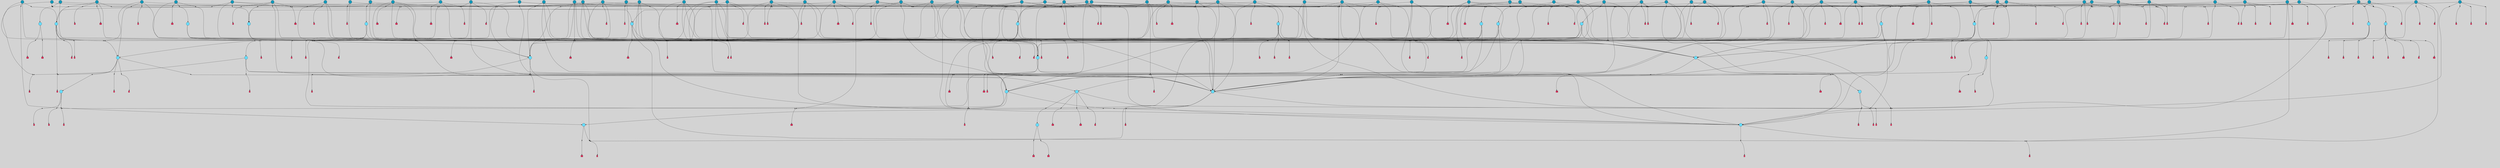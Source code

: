 // File exported with GEGELATI v1.3.1
// On the 2024-04-08 17:23:48
// With the File::TPGGraphDotExporter
digraph{
	graph[pad = "0.212, 0.055" bgcolor = lightgray]
	node[shape=circle style = filled label = ""]
		T3 [fillcolor="#66ddff"]
		T4 [fillcolor="#66ddff"]
		T7 [fillcolor="#66ddff"]
		T9 [fillcolor="#66ddff"]
		T11 [fillcolor="#66ddff"]
		T24 [fillcolor="#66ddff"]
		T54 [fillcolor="#66ddff"]
		T82 [fillcolor="#66ddff"]
		T111 [fillcolor="#66ddff"]
		T129 [fillcolor="#66ddff"]
		T164 [fillcolor="#66ddff"]
		T207 [fillcolor="#66ddff"]
		T263 [fillcolor="#1199bb"]
		T267 [fillcolor="#66ddff"]
		T20 [fillcolor="#66ddff"]
		T321 [fillcolor="#66ddff"]
		T322 [fillcolor="#66ddff"]
		T323 [fillcolor="#66ddff"]
		T421 [fillcolor="#1199bb"]
		T438 [fillcolor="#1199bb"]
		T454 [fillcolor="#1199bb"]
		T493 [fillcolor="#1199bb"]
		T505 [fillcolor="#66ddff"]
		T506 [fillcolor="#1199bb"]
		T538 [fillcolor="#66ddff"]
		T544 [fillcolor="#1199bb"]
		T558 [fillcolor="#1199bb"]
		T560 [fillcolor="#66ddff"]
		T565 [fillcolor="#66ddff"]
		T567 [fillcolor="#1199bb"]
		T569 [fillcolor="#1199bb"]
		T577 [fillcolor="#66ddff"]
		T580 [fillcolor="#1199bb"]
		T584 [fillcolor="#1199bb"]
		T586 [fillcolor="#1199bb"]
		T587 [fillcolor="#1199bb"]
		T588 [fillcolor="#1199bb"]
		T590 [fillcolor="#1199bb"]
		T591 [fillcolor="#1199bb"]
		T592 [fillcolor="#1199bb"]
		T521 [fillcolor="#1199bb"]
		T593 [fillcolor="#1199bb"]
		T594 [fillcolor="#1199bb"]
		T595 [fillcolor="#1199bb"]
		T596 [fillcolor="#1199bb"]
		T597 [fillcolor="#1199bb"]
		T600 [fillcolor="#1199bb"]
		T602 [fillcolor="#1199bb"]
		T603 [fillcolor="#1199bb"]
		T604 [fillcolor="#1199bb"]
		T605 [fillcolor="#1199bb"]
		T606 [fillcolor="#1199bb"]
		T607 [fillcolor="#1199bb"]
		T608 [fillcolor="#1199bb"]
		T531 [fillcolor="#1199bb"]
		T614 [fillcolor="#1199bb"]
		T615 [fillcolor="#66ddff"]
		T616 [fillcolor="#1199bb"]
		T618 [fillcolor="#1199bb"]
		T619 [fillcolor="#1199bb"]
		T620 [fillcolor="#1199bb"]
		T623 [fillcolor="#66ddff"]
		T624 [fillcolor="#66ddff"]
		T625 [fillcolor="#66ddff"]
		T626 [fillcolor="#1199bb"]
		T630 [fillcolor="#66ddff"]
		T632 [fillcolor="#1199bb"]
		T634 [fillcolor="#1199bb"]
		T635 [fillcolor="#1199bb"]
		T638 [fillcolor="#1199bb"]
		T639 [fillcolor="#1199bb"]
		T640 [fillcolor="#1199bb"]
		T641 [fillcolor="#1199bb"]
		T643 [fillcolor="#1199bb"]
		T645 [fillcolor="#1199bb"]
		T646 [fillcolor="#1199bb"]
		T647 [fillcolor="#1199bb"]
		T648 [fillcolor="#66ddff"]
		T654 [fillcolor="#1199bb"]
		T658 [fillcolor="#66ddff"]
		T659 [fillcolor="#1199bb"]
		T662 [fillcolor="#1199bb"]
		T663 [fillcolor="#1199bb"]
		T664 [fillcolor="#1199bb"]
		T665 [fillcolor="#1199bb"]
		T666 [fillcolor="#1199bb"]
		T667 [fillcolor="#1199bb"]
		T668 [fillcolor="#1199bb"]
		T669 [fillcolor="#1199bb"]
		T670 [fillcolor="#1199bb"]
		T671 [fillcolor="#1199bb"]
		T672 [fillcolor="#1199bb"]
		T673 [fillcolor="#1199bb"]
		T674 [fillcolor="#1199bb"]
		T675 [fillcolor="#1199bb"]
		T676 [fillcolor="#1199bb"]
		T677 [fillcolor="#1199bb"]
		T678 [fillcolor="#1199bb"]
		T679 [fillcolor="#1199bb"]
		T680 [fillcolor="#1199bb"]
		T681 [fillcolor="#1199bb"]
		T682 [fillcolor="#1199bb"]
		T683 [fillcolor="#1199bb"]
		T684 [fillcolor="#1199bb"]
		P8452 [fillcolor="#cccccc" shape=point] //6|
		I8452 [shape=box style=invis label="6|1&2|6#1|7&#92;n10|7&2|0#1|5&#92;n9|4&0|1#2|2&#92;n8|6&0|0#1|0&#92;n"]
		P8452 -> I8452[style=invis]
		A6041 [fillcolor="#ff3366" shape=box margin=0.03 width=0 height=0 label="3"]
		T3 -> P8452 -> A6041
		P8453 [fillcolor="#cccccc" shape=point] //3|
		I8453 [shape=box style=invis label="7|6&2|4#0|2&#92;n10|3&2|7#1|4&#92;n11|6&0|4#0|1&#92;n7|1&0|0#2|6&#92;n7|6&0|3#2|6&#92;n4|0&2|6#0|1&#92;n4|4&2|5#0|2&#92;n4|6&0|4#2|7&#92;n10|0&2|3#1|5&#92;n2|6&0|5#0|2&#92;n1|0&2|3#0|7&#92;n1|6&2|0#0|5&#92;n6|2&0|1#0|7&#92;n9|2&0|3#2|7&#92;n5|3&0|6#0|6&#92;n1|7&2|5#2|3&#92;n8|1&2|7#0|6&#92;n1|0&2|5#2|1&#92;n7|1&2|2#2|5&#92;n7|4&2|6#0|3&#92;n"]
		P8453 -> I8453[style=invis]
		A6042 [fillcolor="#ff3366" shape=box margin=0.03 width=0 height=0 label="4"]
		T3 -> P8453 -> A6042
		P8454 [fillcolor="#cccccc" shape=point] //7|
		I8454 [shape=box style=invis label="0|2&2|4#2|6&#92;n5|3&0|6#0|1&#92;n4|7&2|6#0|5&#92;n7|6&0|7#0|5&#92;n10|7&2|2#1|1&#92;n"]
		P8454 -> I8454[style=invis]
		A6043 [fillcolor="#ff3366" shape=box margin=0.03 width=0 height=0 label="4"]
		T4 -> P8454 -> A6043
		P8455 [fillcolor="#cccccc" shape=point] //0|
		I8455 [shape=box style=invis label="2|5&0|1#0|6&#92;n6|1&2|2#2|7&#92;n8|0&0|3#1|4&#92;n4|3&2|5#2|4&#92;n8|1&2|4#0|0&#92;n6|6&0|1#2|6&#92;n11|7&2|4#2|5&#92;n6|2&2|4#0|2&#92;n8|5&2|4#2|4&#92;n2|1&2|1#2|2&#92;n2|7&2|5#2|6&#92;n9|7&0|5#0|4&#92;n1|2&0|5#2|6&#92;n4|2&2|3#2|7&#92;n3|3&2|1#0|2&#92;n"]
		P8455 -> I8455[style=invis]
		A6044 [fillcolor="#ff3366" shape=box margin=0.03 width=0 height=0 label="5"]
		T4 -> P8455 -> A6044
		P8456 [fillcolor="#cccccc" shape=point] //-3|
		I8456 [shape=box style=invis label="1|6&2|7#0|7&#92;n10|2&0|7#1|3&#92;n9|6&2|7#2|2&#92;n5|3&0|7#0|7&#92;n1|6&2|3#0|0&#92;n2|3&2|3#2|2&#92;n5|1&2|6#0|6&#92;n"]
		P8456 -> I8456[style=invis]
		A6045 [fillcolor="#ff3366" shape=box margin=0.03 width=0 height=0 label="7"]
		T7 -> P8456 -> A6045
		P8457 [fillcolor="#cccccc" shape=point] //5|
		I8457 [shape=box style=invis label="0|5&2|3#0|1&#92;n0|6&2|1#2|4&#92;n6|2&2|6#0|7&#92;n7|4&0|3#0|1&#92;n5|4&0|7#1|6&#92;n9|1&0|5#2|2&#92;n6|3&2|3#1|7&#92;n11|7&2|4#1|6&#92;n2|5&0|1#0|0&#92;n4|7&0|0#0|2&#92;n6|2&0|6#0|0&#92;n2|1&2|6#2|4&#92;n10|0&2|0#1|0&#92;n6|6&2|4#0|6&#92;n"]
		P8457 -> I8457[style=invis]
		A6046 [fillcolor="#ff3366" shape=box margin=0.03 width=0 height=0 label="8"]
		T7 -> P8457 -> A6046
		P8458 [fillcolor="#cccccc" shape=point] //-6|
		I8458 [shape=box style=invis label="11|1&0|7#2|0&#92;n10|4&0|1#1|0&#92;n4|3&2|4#2|1&#92;n0|5&2|0#0|0&#92;n6|1&0|0#0|3&#92;n8|2&2|0#0|4&#92;n11|4&2|0#1|6&#92;n7|0&2|6#2|3&#92;n5|3&2|6#2|0&#92;n2|0&2|0#0|4&#92;n"]
		P8458 -> I8458[style=invis]
		A6047 [fillcolor="#ff3366" shape=box margin=0.03 width=0 height=0 label="9"]
		T9 -> P8458 -> A6047
		P8459 [fillcolor="#cccccc" shape=point] //2|
		I8459 [shape=box style=invis label="6|3&2|7#1|4&#92;n8|6&0|0#2|5&#92;n2|1&0|2#0|3&#92;n8|7&0|6#0|4&#92;n2|1&2|0#0|1&#92;n0|0&2|2#2|3&#92;n6|6&0|7#2|1&#92;n6|1&0|7#2|6&#92;n5|4&2|7#0|4&#92;n0|3&0|4#2|0&#92;n11|0&2|0#2|5&#92;n4|5&2|5#2|4&#92;n5|7&0|6#0|4&#92;n9|7&2|5#0|3&#92;n5|4&2|1#0|3&#92;n5|3&0|1#1|7&#92;n0|4&0|3#2|5&#92;n"]
		P8459 -> I8459[style=invis]
		A6048 [fillcolor="#ff3366" shape=box margin=0.03 width=0 height=0 label="10"]
		T9 -> P8459 -> A6048
		P8460 [fillcolor="#cccccc" shape=point] //6|
		I8460 [shape=box style=invis label="3|0&2|7#2|2&#92;n3|2&0|4#2|5&#92;n5|1&0|2#1|0&#92;n8|7&0|1#2|0&#92;n8|5&0|3#0|6&#92;n0|2&0|2#2|3&#92;n1|5&2|5#0|5&#92;n5|6&0|6#0|7&#92;n6|7&0|0#2|6&#92;n1|2&2|3#0|0&#92;n7|7&2|3#0|4&#92;n0|7&2|7#0|6&#92;n1|0&2|2#2|7&#92;n4|4&0|1#0|0&#92;n"]
		P8460 -> I8460[style=invis]
		A6049 [fillcolor="#ff3366" shape=box margin=0.03 width=0 height=0 label="11"]
		T11 -> P8460 -> A6049
		P8461 [fillcolor="#cccccc" shape=point] //-4|
		I8461 [shape=box style=invis label="4|1&0|4#2|6&#92;n1|2&2|2#2|0&#92;n1|2&2|0#0|6&#92;n8|4&2|3#2|5&#92;n5|5&2|1#1|0&#92;n"]
		P8461 -> I8461[style=invis]
		A6050 [fillcolor="#ff3366" shape=box margin=0.03 width=0 height=0 label="12"]
		T11 -> P8461 -> A6050
		P8462 [fillcolor="#cccccc" shape=point] //-3|
		I8462 [shape=box style=invis label="8|1&2|3#0|5&#92;n0|6&0|5#0|5&#92;n3|7&2|1#0|6&#92;n3|5&0|1#0|0&#92;n9|5&2|0#0|4&#92;n3|5&0|2#0|3&#92;n10|6&2|4#1|0&#92;n9|4&2|7#2|6&#92;n1|7&2|5#2|2&#92;n"]
		P8462 -> I8462[style=invis]
		A6051 [fillcolor="#ff3366" shape=box margin=0.03 width=0 height=0 label="5"]
		T4 -> P8462 -> A6051
		P8463 [fillcolor="#cccccc" shape=point] //1|
		I8463 [shape=box style=invis label="5|1&0|6#2|7&#92;n2|4&0|4#2|2&#92;n0|6&0|5#0|4&#92;n10|6&2|5#1|6&#92;n9|3&0|1#1|7&#92;n10|3&2|2#1|0&#92;n5|0&0|0#2|1&#92;n11|3&2|3#1|5&#92;n10|3&0|1#1|0&#92;n2|4&0|1#0|1&#92;n0|2&0|3#2|4&#92;n9|2&2|1#2|5&#92;n11|7&2|6#2|6&#92;n"]
		P8463 -> I8463[style=invis]
		T24 -> P8463 -> T7
		P8464 [fillcolor="#cccccc" shape=point] //5|
		I8464 [shape=box style=invis label="3|0&2|0#0|1&#92;n3|0&0|7#0|1&#92;n5|3&0|2#2|6&#92;n4|4&2|4#2|6&#92;n11|2&0|7#1|6&#92;n2|7&2|2#2|5&#92;n9|3&2|6#2|7&#92;n7|7&0|0#0|4&#92;n6|1&2|4#2|3&#92;n5|4&2|0#1|6&#92;n1|3&0|7#0|4&#92;n"]
		P8464 -> I8464[style=invis]
		A6052 [fillcolor="#ff3366" shape=box margin=0.03 width=0 height=0 label="7"]
		T24 -> P8464 -> A6052
		P8465 [fillcolor="#cccccc" shape=point] //-2|
		I8465 [shape=box style=invis label="4|1&0|4#0|3&#92;n4|2&0|5#2|0&#92;n5|5&2|6#0|5&#92;n1|4&0|1#0|2&#92;n6|3&2|7#1|5&#92;n0|4&2|0#0|3&#92;n8|5&2|5#1|2&#92;n10|7&2|7#1|1&#92;n3|4&0|0#2|1&#92;n3|6&2|5#2|5&#92;n8|3&0|1#0|7&#92;n10|0&2|7#1|3&#92;n4|1&2|4#0|1&#92;n9|3&2|0#0|4&#92;n3|6&2|0#0|4&#92;n1|2&0|6#2|1&#92;n4|0&2|1#2|2&#92;n"]
		P8465 -> I8465[style=invis]
		A6053 [fillcolor="#ff3366" shape=box margin=0.03 width=0 height=0 label="14"]
		T24 -> P8465 -> A6053
		P8466 [fillcolor="#cccccc" shape=point] //8|
		I8466 [shape=box style=invis label="9|0&0|1#2|0&#92;n10|1&2|5#1|4&#92;n8|2&2|6#0|4&#92;n2|4&2|5#2|3&#92;n4|2&2|2#0|2&#92;n7|5&0|2#0|0&#92;n8|2&2|1#1|3&#92;n8|7&0|7#2|1&#92;n1|1&0|0#0|7&#92;n5|6&2|5#1|0&#92;n6|6&2|5#0|0&#92;n11|4&0|3#2|6&#92;n4|2&2|4#0|7&#92;n5|6&0|1#2|0&#92;n11|3&0|2#0|7&#92;n"]
		P8466 -> I8466[style=invis]
		A6054 [fillcolor="#ff3366" shape=box margin=0.03 width=0 height=0 label="6"]
		T54 -> P8466 -> A6054
		T54 -> P8464
		P8467 [fillcolor="#cccccc" shape=point] //-10|
		I8467 [shape=box style=invis label="3|6&0|0#0|4&#92;n4|1&2|4#0|1&#92;n5|1&0|1#0|4&#92;n5|5&2|6#0|5&#92;n6|5&0|6#0|3&#92;n11|1&2|0#0|1&#92;n0|7&2|0#0|3&#92;n1|2&0|6#0|1&#92;n8|0&0|4#2|0&#92;n0|4&0|7#2|7&#92;n7|0&2|7#1|3&#92;n3|1&0|5#2|5&#92;n5|1&0|4#0|3&#92;n2|2&0|2#0|0&#92;n8|3&0|1#0|7&#92;n3|0&0|3#0|5&#92;n7|2&0|5#2|0&#92;n6|3&2|7#1|5&#92;n4|7&2|7#2|1&#92;n"]
		P8467 -> I8467[style=invis]
		A6055 [fillcolor="#ff3366" shape=box margin=0.03 width=0 height=0 label="14"]
		T54 -> P8467 -> A6055
		T54 -> P8457
		P8468 [fillcolor="#cccccc" shape=point] //6|
		I8468 [shape=box style=invis label="7|0&2|5#1|2&#92;n10|6&2|1#1|3&#92;n7|5&0|2#0|7&#92;n10|7&0|1#1|5&#92;n4|6&2|5#0|5&#92;n4|4&0|7#2|7&#92;n"]
		P8468 -> I8468[style=invis]
		A6056 [fillcolor="#ff3366" shape=box margin=0.03 width=0 height=0 label="7"]
		T82 -> P8468 -> A6056
		P8469 [fillcolor="#cccccc" shape=point] //6|
		I8469 [shape=box style=invis label="0|5&2|3#0|1&#92;n0|6&2|1#2|4&#92;n9|1&0|5#2|2&#92;n7|4&0|3#0|1&#92;n5|4&0|7#1|6&#92;n2|5&0|1#0|0&#92;n6|3&2|3#1|7&#92;n11|7&2|4#1|6&#92;n6|2&2|6#0|1&#92;n4|7&0|0#0|2&#92;n6|2&0|6#0|0&#92;n9|1&2|6#2|4&#92;n10|0&2|0#1|0&#92;n6|6&2|4#0|6&#92;n"]
		P8469 -> I8469[style=invis]
		A6057 [fillcolor="#ff3366" shape=box margin=0.03 width=0 height=0 label="8"]
		T82 -> P8469 -> A6057
		T82 -> P8458
		P8470 [fillcolor="#cccccc" shape=point] //-5|
		I8470 [shape=box style=invis label="0|0&2|3#0|2&#92;n10|5&0|6#1|3&#92;n7|3&0|6#2|3&#92;n3|4&0|6#0|6&#92;n10|5&0|2#1|1&#92;n5|0&0|1#0|3&#92;n6|6&2|5#1|5&#92;n7|4&0|2#1|7&#92;n5|7&0|1#2|5&#92;n1|5&0|0#0|3&#92;n7|5&2|1#2|6&#92;n9|0&0|2#0|0&#92;n4|0&2|4#0|0&#92;n4|6&0|0#2|3&#92;n3|1&0|6#2|5&#92;n7|7&2|1#2|3&#92;n9|4&2|2#0|6&#92;n"]
		P8470 -> I8470[style=invis]
		T111 -> P8470 -> T9
		P8471 [fillcolor="#cccccc" shape=point] //7|
		I8471 [shape=box style=invis label="7|4&2|1#2|0&#92;n4|1&2|4#2|3&#92;n5|0&2|0#2|2&#92;n6|1&2|4#2|6&#92;n"]
		P8471 -> I8471[style=invis]
		A6058 [fillcolor="#ff3366" shape=box margin=0.03 width=0 height=0 label="9"]
		T111 -> P8471 -> A6058
		P8472 [fillcolor="#cccccc" shape=point] //2|
		I8472 [shape=box style=invis label="3|0&2|0#0|1&#92;n11|2&0|7#1|6&#92;n8|7&2|4#0|5&#92;n5|3&0|2#2|6&#92;n4|4&2|4#2|6&#92;n3|0&0|7#0|1&#92;n2|7&2|2#2|5&#92;n9|3&2|6#2|7&#92;n7|7&0|0#0|4&#92;n6|1&2|4#1|3&#92;n5|4&2|0#1|6&#92;n1|3&0|7#0|4&#92;n"]
		P8472 -> I8472[style=invis]
		A6059 [fillcolor="#ff3366" shape=box margin=0.03 width=0 height=0 label="7"]
		T111 -> P8472 -> A6059
		T111 -> P8458
		T129 -> P8466
		T129 -> P8464
		P8473 [fillcolor="#cccccc" shape=point] //10|
		I8473 [shape=box style=invis label="4|5&2|7#2|1&#92;n1|7&2|3#0|6&#92;n3|5&2|2#0|3&#92;n10|3&0|7#1|4&#92;n7|1&0|4#2|6&#92;n10|2&0|3#1|7&#92;n9|5&2|0#0|4&#92;n4|0&0|3#2|7&#92;n11|4&2|6#1|2&#92;n5|4&2|7#0|2&#92;n2|6&2|4#0|0&#92;n6|5&0|7#2|1&#92;n5|3&2|3#1|6&#92;n10|7&2|0#1|2&#92;n"]
		P8473 -> I8473[style=invis]
		A6060 [fillcolor="#ff3366" shape=box margin=0.03 width=0 height=0 label="5"]
		T129 -> P8473 -> A6060
		P8474 [fillcolor="#cccccc" shape=point] //5|
		I8474 [shape=box style=invis label="9|4&2|3#1|3&#92;n0|4&2|4#0|5&#92;n6|1&2|6#2|5&#92;n4|0&0|5#2|0&#92;n"]
		P8474 -> I8474[style=invis]
		A6061 [fillcolor="#ff3366" shape=box margin=0.03 width=0 height=0 label="7"]
		T129 -> P8474 -> A6061
		P8475 [fillcolor="#cccccc" shape=point] //6|
		I8475 [shape=box style=invis label="9|4&2|7#0|6&#92;n8|4&0|1#1|0&#92;n1|3&0|0#2|1&#92;n2|4&0|6#2|2&#92;n5|1&2|5#0|7&#92;n3|0&0|3#2|6&#92;n2|2&2|6#0|2&#92;n8|4&0|4#2|2&#92;n5|1&2|4#0|3&#92;n9|4&0|6#0|6&#92;n5|0&2|2#1|5&#92;n11|7&0|0#1|1&#92;n0|4&0|3#0|3&#92;n7|7&2|4#2|5&#92;n1|5&0|1#2|1&#92;n"]
		P8475 -> I8475[style=invis]
		A6062 [fillcolor="#ff3366" shape=box margin=0.03 width=0 height=0 label="1"]
		T129 -> P8475 -> A6062
		T164 -> P8455
		P8476 [fillcolor="#cccccc" shape=point] //-1|
		I8476 [shape=box style=invis label="6|4&0|4#2|4&#92;n4|5&2|5#2|4&#92;n9|7&2|5#0|3&#92;n3|7&2|6#0|6&#92;n8|7&0|6#0|4&#92;n2|1&2|0#0|1&#92;n8|6&0|0#2|5&#92;n2|1&0|2#0|3&#92;n6|1&0|7#2|6&#92;n6|3&0|1#1|6&#92;n5|4&2|7#0|4&#92;n0|7&0|4#2|0&#92;n11|0&2|0#2|5&#92;n3|7&2|0#2|7&#92;n8|3&2|7#1|4&#92;n5|7&0|6#0|4&#92;n0|0&2|3#2|3&#92;n5|4&2|1#0|3&#92;n0|4&0|3#2|5&#92;n"]
		P8476 -> I8476[style=invis]
		A6063 [fillcolor="#ff3366" shape=box margin=0.03 width=0 height=0 label="10"]
		T164 -> P8476 -> A6063
		P8477 [fillcolor="#cccccc" shape=point] //-7|
		I8477 [shape=box style=invis label="6|1&0|2#0|3&#92;n1|2&0|1#2|0&#92;n10|3&2|2#1|1&#92;n0|1&0|2#0|7&#92;n4|6&2|7#2|4&#92;n6|0&2|7#0|6&#92;n"]
		P8477 -> I8477[style=invis]
		A6064 [fillcolor="#ff3366" shape=box margin=0.03 width=0 height=0 label="7"]
		T164 -> P8477 -> A6064
		P8478 [fillcolor="#cccccc" shape=point] //-6|
		I8478 [shape=box style=invis label="11|7&0|1#0|6&#92;n3|5&0|1#0|3&#92;n1|5&0|5#0|6&#92;n1|7&2|5#2|2&#92;n0|0&0|2#2|2&#92;n4|4&0|1#0|5&#92;n6|4&2|2#0|2&#92;n0|6&2|5#0|5&#92;n0|3&2|2#2|6&#92;n"]
		P8478 -> I8478[style=invis]
		A6065 [fillcolor="#ff3366" shape=box margin=0.03 width=0 height=0 label="5"]
		T164 -> P8478 -> A6065
		P8479 [fillcolor="#cccccc" shape=point] //4|
		I8479 [shape=box style=invis label="4|3&0|6#0|3&#92;n5|7&2|3#2|2&#92;n5|6&0|7#1|2&#92;n1|4&2|6#0|3&#92;n8|4&2|1#2|5&#92;n9|5&2|4#1|4&#92;n2|4&0|5#0|7&#92;n10|0&0|6#1|3&#92;n3|0&0|6#0|2&#92;n2|7&2|7#2|6&#92;n5|2&0|5#1|5&#92;n10|4&2|5#1|7&#92;n4|0&0|4#2|4&#92;n11|1&0|4#2|6&#92;n10|6&2|0#1|4&#92;n9|7&0|3#1|4&#92;n4|5&2|7#0|6&#92;n11|5&2|6#2|3&#92;n0|3&0|5#0|1&#92;n"]
		P8479 -> I8479[style=invis]
		A6066 [fillcolor="#ff3366" shape=box margin=0.03 width=0 height=0 label="13"]
		T164 -> P8479 -> A6066
		P8480 [fillcolor="#cccccc" shape=point] //7|
		I8480 [shape=box style=invis label="7|0&2|1#2|0&#92;n9|7&2|1#1|7&#92;n8|2&0|1#1|0&#92;n6|6&0|2#1|1&#92;n2|2&0|5#0|0&#92;n5|7&0|0#2|1&#92;n5|1&2|5#1|5&#92;n4|7&2|4#2|3&#92;n10|5&2|2#1|5&#92;n1|3&2|2#2|0&#92;n10|2&2|6#1|5&#92;n"]
		P8480 -> I8480[style=invis]
		A6067 [fillcolor="#ff3366" shape=box margin=0.03 width=0 height=0 label="1"]
		T207 -> P8480 -> A6067
		P8481 [fillcolor="#cccccc" shape=point] //-3|
		I8481 [shape=box style=invis label="3|7&0|0#0|2&#92;n11|5&0|1#1|1&#92;n4|1&0|6#2|6&#92;n4|0&0|1#0|5&#92;n"]
		P8481 -> I8481[style=invis]
		T207 -> P8481 -> T24
		P8482 [fillcolor="#cccccc" shape=point] //5|
		I8482 [shape=box style=invis label="8|1&2|6#0|6&#92;n3|0&0|7#0|1&#92;n11|3&0|2#2|6&#92;n4|4&2|4#2|6&#92;n11|2&0|7#1|6&#92;n2|7&2|2#2|5&#92;n7|7&0|0#0|4&#92;n6|1&2|4#2|3&#92;n5|4&2|0#1|6&#92;n3|0&2|0#0|1&#92;n1|3&0|7#0|4&#92;n"]
		P8482 -> I8482[style=invis]
		A6068 [fillcolor="#ff3366" shape=box margin=0.03 width=0 height=0 label="7"]
		T207 -> P8482 -> A6068
		P8483 [fillcolor="#cccccc" shape=point] //5|
		I8483 [shape=box style=invis label="10|4&2|6#1|2&#92;n8|4&0|1#1|0&#92;n0|4&2|6#0|0&#92;n8|4&2|5#2|1&#92;n7|5&2|5#1|0&#92;n3|6&0|6#2|2&#92;n1|7&0|7#0|5&#92;n2|0&0|7#2|4&#92;n9|4&2|6#2|7&#92;n2|6&2|2#0|0&#92;n11|7&2|7#0|7&#92;n5|5&0|0#0|1&#92;n10|1&0|0#1|0&#92;n7|3&0|1#2|5&#92;n9|2&2|7#1|5&#92;n9|0&2|5#1|2&#92;n1|6&2|4#2|2&#92;n3|3&2|2#0|7&#92;n1|6&2|0#0|0&#92;n6|4&2|6#1|0&#92;n"]
		P8483 -> I8483[style=invis]
		A6069 [fillcolor="#ff3366" shape=box margin=0.03 width=0 height=0 label="1"]
		T207 -> P8483 -> A6069
		P8484 [fillcolor="#cccccc" shape=point] //7|
		I8484 [shape=box style=invis label="6|1&2|6#2|7&#92;n7|0&2|4#2|3&#92;n3|3&0|7#0|6&#92;n5|4&0|2#2|4&#92;n8|5&2|6#2|7&#92;n0|0&2|3#0|3&#92;n5|4&2|4#2|6&#92;n"]
		P8484 -> I8484[style=invis]
		T207 -> P8484 -> T4
		P8485 [fillcolor="#cccccc" shape=point] //-2|
		I8485 [shape=box style=invis label="11|7&2|0#1|7&#92;n4|3&0|1#2|5&#92;n0|4&2|4#2|7&#92;n1|6&0|0#0|4&#92;n4|0&0|0#0|5&#92;n0|6&2|3#2|0&#92;n9|6&2|5#1|3&#92;n0|7&2|1#2|5&#92;n4|4&0|5#0|1&#92;n10|4&0|0#1|0&#92;n"]
		P8485 -> I8485[style=invis]
		A6070 [fillcolor="#ff3366" shape=box margin=0.03 width=0 height=0 label="12"]
		T263 -> P8485 -> A6070
		P8486 [fillcolor="#cccccc" shape=point] //-3|
		I8486 [shape=box style=invis label="7|2&2|4#0|2&#92;n4|1&2|6#0|1&#92;n11|6&0|4#0|1&#92;n7|1&0|0#2|6&#92;n6|2&0|1#0|7&#92;n10|3&2|7#1|4&#92;n3|5&2|3#0|1&#92;n4|4&2|5#0|2&#92;n4|6&0|4#2|7&#92;n2|5&0|5#0|2&#92;n10|0&2|3#1|4&#92;n0|1&2|7#0|6&#92;n7|6&0|3#2|6&#92;n1|3&0|6#2|0&#92;n5|3&0|6#0|6&#92;n1|4&2|5#2|3&#92;n1|6&2|0#0|5&#92;n9|2&0|3#2|7&#92;n7|1&2|2#2|5&#92;n"]
		P8486 -> I8486[style=invis]
		T263 -> P8486 -> T207
		P8487 [fillcolor="#cccccc" shape=point] //2|
		I8487 [shape=box style=invis label="4|1&0|4#2|6&#92;n5|5&2|1#1|0&#92;n1|0&2|0#0|6&#92;n8|4&2|3#2|5&#92;n"]
		P8487 -> I8487[style=invis]
		T263 -> P8487 -> T11
		T267 -> P8480
		P8488 [fillcolor="#cccccc" shape=point] //7|
		I8488 [shape=box style=invis label="7|4&2|7#0|4&#92;n4|6&0|1#2|5&#92;n2|1&2|3#0|0&#92;n4|3&2|0#0|1&#92;n0|0&2|7#2|7&#92;n7|7&0|5#2|3&#92;n5|0&2|1#2|2&#92;n10|0&0|4#1|2&#92;n4|4&0|7#0|0&#92;n6|7&0|2#0|1&#92;n1|4&2|5#0|4&#92;n"]
		P8488 -> I8488[style=invis]
		A6071 [fillcolor="#ff3366" shape=box margin=0.03 width=0 height=0 label="0"]
		T267 -> P8488 -> A6071
		T267 -> P8486
		P8489 [fillcolor="#cccccc" shape=point] //5|
		I8489 [shape=box style=invis label="1|6&2|7#0|7&#92;n9|2&2|7#2|3&#92;n10|2&0|7#1|3&#92;n0|0&2|7#2|2&#92;n1|6&2|3#0|0&#92;n2|3&2|3#2|2&#92;n"]
		P8489 -> I8489[style=invis]
		A6072 [fillcolor="#ff3366" shape=box margin=0.03 width=0 height=0 label="7"]
		T267 -> P8489 -> A6072
		P8490 [fillcolor="#cccccc" shape=point] //-6|
		I8490 [shape=box style=invis label="6|0&0|5#2|5&#92;n0|3&2|1#2|1&#92;n"]
		P8490 -> I8490[style=invis]
		A6073 [fillcolor="#ff3366" shape=box margin=0.03 width=0 height=0 label="3"]
		T267 -> P8490 -> A6073
		P8491 [fillcolor="#cccccc" shape=point] //-9|
		I8491 [shape=box style=invis label="2|0&2|0#2|1&#92;n4|4&2|4#2|6&#92;n9|1&0|3#1|7&#92;n5|3&0|2#2|6&#92;n2|7&2|2#2|5&#92;n5|4&2|0#1|6&#92;n3|0&0|7#0|1&#92;n1|3&0|7#0|4&#92;n11|6&2|2#0|7&#92;n7|7&0|0#0|4&#92;n11|0&0|7#1|6&#92;n9|3&2|6#2|7&#92;n"]
		P8491 -> I8491[style=invis]
		A6074 [fillcolor="#ff3366" shape=box margin=0.03 width=0 height=0 label="7"]
		T322 -> P8491 -> A6074
		P8492 [fillcolor="#cccccc" shape=point] //-4|
		I8492 [shape=box style=invis label="4|1&0|4#2|6&#92;n1|2&2|2#2|0&#92;n1|2&2|0#0|6&#92;n8|4&2|3#2|5&#92;n5|5&2|1#1|0&#92;n"]
		P8492 -> I8492[style=invis]
		A6075 [fillcolor="#ff3366" shape=box margin=0.03 width=0 height=0 label="12"]
		T321 -> P8492 -> A6075
		P8493 [fillcolor="#cccccc" shape=point] //6|
		I8493 [shape=box style=invis label="3|0&2|7#2|2&#92;n3|2&0|4#2|5&#92;n5|1&0|2#1|0&#92;n8|7&0|1#2|0&#92;n8|5&0|3#0|6&#92;n0|2&0|2#2|3&#92;n1|5&2|5#0|5&#92;n5|6&0|6#0|7&#92;n6|7&0|0#2|6&#92;n1|2&2|3#0|0&#92;n7|7&2|3#0|4&#92;n0|7&2|7#0|6&#92;n1|0&2|2#2|7&#92;n4|4&0|1#0|0&#92;n"]
		P8493 -> I8493[style=invis]
		A6076 [fillcolor="#ff3366" shape=box margin=0.03 width=0 height=0 label="11"]
		T321 -> P8493 -> A6076
		P8494 [fillcolor="#cccccc" shape=point] //2|
		I8494 [shape=box style=invis label="4|1&0|4#2|6&#92;n5|5&2|1#1|0&#92;n1|0&2|0#0|6&#92;n8|4&2|3#2|5&#92;n"]
		P8494 -> I8494[style=invis]
		T322 -> P8494 -> T321
		P8495 [fillcolor="#cccccc" shape=point] //8|
		I8495 [shape=box style=invis label="9|7&0|5#2|5&#92;n3|3&2|3#0|2&#92;n9|5&2|2#1|0&#92;n2|3&0|6#0|3&#92;n4|4&2|5#2|7&#92;n11|3&2|0#1|5&#92;n6|6&2|1#2|2&#92;n4|6&0|1#2|2&#92;n2|5&2|7#2|2&#92;n7|7&2|2#2|3&#92;n6|5&0|3#2|6&#92;n6|7&0|6#0|2&#92;n"]
		P8495 -> I8495[style=invis]
		A6077 [fillcolor="#ff3366" shape=box margin=0.03 width=0 height=0 label="14"]
		T322 -> P8495 -> A6077
		P8496 [fillcolor="#cccccc" shape=point] //4|
		I8496 [shape=box style=invis label="4|3&0|6#0|3&#92;n5|7&2|3#2|2&#92;n5|6&0|7#1|2&#92;n1|4&2|6#0|3&#92;n8|4&2|1#2|5&#92;n9|5&2|4#1|4&#92;n2|4&0|5#0|7&#92;n10|0&0|6#1|3&#92;n3|0&0|6#0|2&#92;n2|7&2|7#2|6&#92;n5|2&0|5#1|5&#92;n10|4&2|5#1|7&#92;n4|0&0|4#2|4&#92;n11|1&0|4#2|6&#92;n10|6&2|0#1|4&#92;n9|7&0|3#1|4&#92;n4|5&2|7#0|6&#92;n11|5&2|6#2|3&#92;n0|3&0|5#0|1&#92;n"]
		P8496 -> I8496[style=invis]
		A6078 [fillcolor="#ff3366" shape=box margin=0.03 width=0 height=0 label="13"]
		T322 -> P8496 -> A6078
		P8497 [fillcolor="#cccccc" shape=point] //-3|
		I8497 [shape=box style=invis label="4|5&0|0#0|0&#92;n4|7&0|0#0|2&#92;n0|6&2|1#2|4&#92;n9|1&0|5#2|2&#92;n10|0&2|0#1|0&#92;n6|6&2|4#0|6&#92;n2|5&0|1#0|0&#92;n6|3&2|3#1|7&#92;n11|7&2|4#1|6&#92;n6|2&2|6#0|1&#92;n6|2&0|0#0|0&#92;n9|1&2|6#2|4&#92;n10|4&0|3#1|1&#92;n5|4&2|7#1|6&#92;n"]
		P8497 -> I8497[style=invis]
		T323 -> P8497 -> T322
		P8498 [fillcolor="#cccccc" shape=point] //5|
		I8498 [shape=box style=invis label="0|5&2|3#0|1&#92;n0|6&2|1#2|4&#92;n6|2&2|6#0|7&#92;n7|4&0|3#0|1&#92;n5|4&0|7#1|6&#92;n9|1&0|5#2|2&#92;n6|3&2|3#1|7&#92;n11|7&2|4#1|6&#92;n2|5&0|1#0|0&#92;n4|7&0|0#0|2&#92;n6|2&0|6#0|0&#92;n2|1&2|6#2|4&#92;n10|0&2|0#1|0&#92;n6|6&2|4#0|6&#92;n"]
		P8498 -> I8498[style=invis]
		A6079 [fillcolor="#ff3366" shape=box margin=0.03 width=0 height=0 label="8"]
		T20 -> P8498 -> A6079
		P8499 [fillcolor="#cccccc" shape=point] //-3|
		I8499 [shape=box style=invis label="1|6&2|7#0|7&#92;n10|2&0|7#1|3&#92;n9|6&2|7#2|2&#92;n5|3&0|7#0|7&#92;n1|6&2|3#0|0&#92;n2|3&2|3#2|2&#92;n5|1&2|6#0|6&#92;n"]
		P8499 -> I8499[style=invis]
		A6080 [fillcolor="#ff3366" shape=box margin=0.03 width=0 height=0 label="7"]
		T20 -> P8499 -> A6080
		P8500 [fillcolor="#cccccc" shape=point] //1|
		I8500 [shape=box style=invis label="0|4&0|1#0|1&#92;n10|5&2|5#1|6&#92;n7|7&2|5#2|2&#92;n9|5&0|7#2|7&#92;n8|4&0|3#2|7&#92;n11|0&2|3#0|5&#92;n7|0&0|0#0|1&#92;n4|2&0|4#0|5&#92;n5|1&0|6#2|7&#92;n11|3&0|7#1|3&#92;n"]
		P8500 -> I8500[style=invis]
		T323 -> P8500 -> T20
		P8501 [fillcolor="#cccccc" shape=point] //-8|
		I8501 [shape=box style=invis label="7|5&0|4#2|4&#92;n"]
		P8501 -> I8501[style=invis]
		A6081 [fillcolor="#ff3366" shape=box margin=0.03 width=0 height=0 label="3"]
		T322 -> P8501 -> A6081
		P8502 [fillcolor="#cccccc" shape=point] //4|
		I8502 [shape=box style=invis label="4|3&0|6#0|3&#92;n5|7&2|3#2|2&#92;n5|6&0|7#1|2&#92;n1|4&2|6#0|3&#92;n8|4&2|1#2|5&#92;n9|5&2|4#1|4&#92;n2|4&0|5#0|7&#92;n10|0&0|6#1|3&#92;n3|0&0|6#0|2&#92;n2|7&2|7#2|6&#92;n5|2&0|5#1|5&#92;n10|4&2|5#1|7&#92;n4|0&0|4#2|4&#92;n11|1&0|4#2|6&#92;n10|6&2|0#1|4&#92;n9|7&0|3#1|4&#92;n4|5&2|7#0|6&#92;n11|5&2|6#2|3&#92;n0|3&0|5#0|1&#92;n"]
		P8502 -> I8502[style=invis]
		A6082 [fillcolor="#ff3366" shape=box margin=0.03 width=0 height=0 label="13"]
		T323 -> P8502 -> A6082
		P8503 [fillcolor="#cccccc" shape=point] //-4|
		I8503 [shape=box style=invis label="2|1&2|0#0|1&#92;n0|0&2|3#2|3&#92;n0|7&2|6#0|6&#92;n8|7&0|6#0|4&#92;n5|4&2|7#0|4&#92;n8|6&0|0#2|5&#92;n2|1&0|2#0|3&#92;n0|3&0|3#2|5&#92;n6|7&0|1#1|6&#92;n5|4&2|1#0|3&#92;n0|7&0|4#2|0&#92;n3|1&0|1#2|7&#92;n3|7&2|0#2|7&#92;n8|0&2|7#1|4&#92;n5|7&0|6#0|4&#92;n9|3&2|5#1|6&#92;n9|7&2|5#0|3&#92;n6|4&0|4#2|4&#92;n3|1&0|6#2|5&#92;n6|1&0|7#2|6&#92;n"]
		P8503 -> I8503[style=invis]
		A6083 [fillcolor="#ff3366" shape=box margin=0.03 width=0 height=0 label="10"]
		T421 -> P8503 -> A6083
		P8504 [fillcolor="#cccccc" shape=point] //0|
		I8504 [shape=box style=invis label="9|3&0|0#2|5&#92;n0|4&2|4#0|2&#92;n4|7&0|0#0|0&#92;n0|1&2|5#2|2&#92;n9|2&0|4#2|2&#92;n0|1&2|3#2|6&#92;n6|2&2|6#0|1&#92;n9|7&2|4#1|6&#92;n6|3&0|3#1|7&#92;n3|1&0|2#2|7&#92;n0|6&2|1#2|6&#92;n7|0&2|4#1|3&#92;n7|7&0|6#2|4&#92;n9|1&2|6#2|0&#92;n5|7&0|6#1|1&#92;n0|6&2|2#2|1&#92;n6|5&0|6#0|0&#92;n5|2&2|4#2|3&#92;n6|6&2|4#0|6&#92;n"]
		P8504 -> I8504[style=invis]
		T421 -> P8504 -> T267
		P8505 [fillcolor="#cccccc" shape=point] //-8|
		I8505 [shape=box style=invis label="7|5&0|4#2|4&#92;n"]
		P8505 -> I8505[style=invis]
		A6084 [fillcolor="#ff3366" shape=box margin=0.03 width=0 height=0 label="3"]
		T421 -> P8505 -> A6084
		P8506 [fillcolor="#cccccc" shape=point] //9|
		I8506 [shape=box style=invis label="5|1&2|5#1|0&#92;n9|4&0|1#1|7&#92;n1|3&2|5#2|4&#92;n1|0&0|1#0|4&#92;n8|7&0|4#2|4&#92;n"]
		P8506 -> I8506[style=invis]
		T421 -> P8506 -> T111
		P8507 [fillcolor="#cccccc" shape=point] //-5|
		I8507 [shape=box style=invis label="3|0&2|7#0|5&#92;n4|0&2|6#0|6&#92;n6|4&0|1#2|4&#92;n10|5&2|6#1|4&#92;n6|0&0|3#2|6&#92;n4|1&0|5#0|1&#92;n8|1&0|2#0|3&#92;n"]
		P8507 -> I8507[style=invis]
		T421 -> P8507 -> T54
		P8508 [fillcolor="#cccccc" shape=point] //3|
		I8508 [shape=box style=invis label="5|4&2|0#1|6&#92;n9|3&2|6#2|7&#92;n4|4&2|4#2|6&#92;n5|3&0|2#2|6&#92;n7|7&0|0#0|4&#92;n5|3&0|7#0|6&#92;n11|6&2|2#0|7&#92;n2|5&2|2#2|5&#92;n11|0&0|7#1|6&#92;n3|0&0|7#0|1&#92;n"]
		P8508 -> I8508[style=invis]
		T438 -> P8508 -> T323
		P8509 [fillcolor="#cccccc" shape=point] //-7|
		I8509 [shape=box style=invis label="10|2&0|6#1|3&#92;n5|3&0|7#0|7&#92;n10|6&0|0#1|5&#92;n5|2&0|2#0|1&#92;n1|0&2|7#0|7&#92;n1|6&2|3#0|0&#92;n9|2&2|7#2|2&#92;n7|0&2|7#2|5&#92;n7|0&2|6#0|2&#92;n2|3&2|3#2|2&#92;n"]
		P8509 -> I8509[style=invis]
		A6085 [fillcolor="#ff3366" shape=box margin=0.03 width=0 height=0 label="7"]
		T438 -> P8509 -> A6085
		P8510 [fillcolor="#cccccc" shape=point] //-5|
		I8510 [shape=box style=invis label="4|4&2|3#2|2&#92;n7|5&2|6#2|3&#92;n6|0&2|6#1|5&#92;n5|7&2|3#2|1&#92;n5|3&2|5#0|2&#92;n"]
		P8510 -> I8510[style=invis]
		A6086 [fillcolor="#ff3366" shape=box margin=0.03 width=0 height=0 label="2"]
		T438 -> P8510 -> A6086
		P8511 [fillcolor="#cccccc" shape=point] //7|
		I8511 [shape=box style=invis label="10|3&0|1#1|4&#92;n4|6&0|0#0|2&#92;n4|5&0|6#0|0&#92;n4|3&0|6#2|1&#92;n7|0&0|3#1|2&#92;n4|7&0|6#0|5&#92;n7|6&0|7#0|6&#92;n6|6&0|0#0|3&#92;n11|1&0|4#2|5&#92;n10|2&0|3#1|2&#92;n"]
		P8511 -> I8511[style=invis]
		A6087 [fillcolor="#ff3366" shape=box margin=0.03 width=0 height=0 label="4"]
		T438 -> P8511 -> A6087
		P8512 [fillcolor="#cccccc" shape=point] //9|
		I8512 [shape=box style=invis label="0|4&0|3#2|5&#92;n9|4&2|5#0|3&#92;n8|7&0|6#0|4&#92;n6|1&0|7#2|5&#92;n0|4&2|2#0|1&#92;n2|1&0|2#2|3&#92;n3|7&2|7#0|2&#92;n0|0&2|7#2|3&#92;n5|4&2|5#0|4&#92;n9|3&0|4#2|0&#92;n4|5&2|5#2|4&#92;n8|3&0|1#1|7&#92;n6|3&2|2#1|0&#92;n11|7&2|0#2|5&#92;n4|6&0|0#2|7&#92;n0|1&0|3#0|4&#92;n5|7&0|6#0|4&#92;n7|3&2|7#0|7&#92;n2|0&2|0#0|1&#92;n6|6&0|7#2|1&#92;n"]
		P8512 -> I8512[style=invis]
		A6088 [fillcolor="#ff3366" shape=box margin=0.03 width=0 height=0 label="10"]
		T454 -> P8512 -> A6088
		P8513 [fillcolor="#cccccc" shape=point] //3|
		I8513 [shape=box style=invis label="9|0&0|1#2|2&#92;n8|6&0|0#1|0&#92;n8|2&0|2#2|4&#92;n3|5&0|1#0|5&#92;n0|0&0|6#2|7&#92;n"]
		P8513 -> I8513[style=invis]
		A6089 [fillcolor="#ff3366" shape=box margin=0.03 width=0 height=0 label="3"]
		T454 -> P8513 -> A6089
		P8514 [fillcolor="#cccccc" shape=point] //7|
		I8514 [shape=box style=invis label="7|1&0|6#0|1&#92;n10|0&2|6#1|6&#92;n9|6&2|2#1|4&#92;n10|1&2|1#1|1&#92;n4|7&0|4#2|2&#92;n0|6&0|4#0|1&#92;n2|2&0|1#2|1&#92;n5|1&0|1#2|3&#92;n1|6&2|0#0|1&#92;n8|3&0|5#1|4&#92;n10|1&0|5#1|0&#92;n5|2&2|5#1|6&#92;n3|1&2|7#0|3&#92;n"]
		P8514 -> I8514[style=invis]
		A6090 [fillcolor="#ff3366" shape=box margin=0.03 width=0 height=0 label="10"]
		T454 -> P8514 -> A6090
		P8515 [fillcolor="#cccccc" shape=point] //-6|
		I8515 [shape=box style=invis label="9|2&2|1#2|7&#92;n8|6&0|7#2|3&#92;n7|2&2|0#1|5&#92;n6|1&2|7#0|1&#92;n0|2&2|7#2|5&#92;n7|2&2|4#2|5&#92;n3|5&2|2#0|3&#92;n11|0&2|4#1|6&#92;n2|0&2|5#0|0&#92;n"]
		P8515 -> I8515[style=invis]
		T454 -> P8515 -> T111
		T454 -> P8506
		P8516 [fillcolor="#cccccc" shape=point] //10|
		I8516 [shape=box style=invis label="9|3&0|1#1|7&#92;n9|0&2|7#2|2&#92;n0|5&0|2#0|3&#92;n10|1&2|2#1|6&#92;n2|5&0|0#0|4&#92;n5|3&0|7#2|0&#92;n5|2&0|0#1|2&#92;n1|0&0|2#2|5&#92;n"]
		P8516 -> I8516[style=invis]
		T493 -> P8516 -> T164
		P8517 [fillcolor="#cccccc" shape=point] //-6|
		I8517 [shape=box style=invis label="6|1&2|7#0|1&#92;n10|4&0|0#1|1&#92;n11|0&2|4#0|6&#92;n7|7&2|2#2|2&#92;n2|0&2|5#0|0&#92;n9|2&2|1#2|7&#92;n7|2&2|0#1|5&#92;n0|2&2|7#2|5&#92;n7|2&2|4#2|5&#92;n1|1&2|7#0|6&#92;n3|4&2|2#0|3&#92;n7|4&2|0#2|1&#92;n"]
		P8517 -> I8517[style=invis]
		T493 -> P8517 -> T111
		P8518 [fillcolor="#cccccc" shape=point] //-6|
		I8518 [shape=box style=invis label="0|5&2|3#0|1&#92;n0|6&2|1#2|4&#92;n5|4&0|7#1|6&#92;n9|0&2|7#1|1&#92;n7|4&0|3#0|1&#92;n11|7&2|4#1|6&#92;n9|1&0|5#2|2&#92;n6|2&2|6#0|7&#92;n2|7&0|1#0|0&#92;n4|7&0|0#0|2&#92;n6|2&0|6#0|0&#92;n2|1&2|6#2|4&#92;n10|0&0|0#1|0&#92;n6|6&2|4#0|6&#92;n"]
		P8518 -> I8518[style=invis]
		T493 -> P8518 -> T129
		P8519 [fillcolor="#cccccc" shape=point] //4|
		I8519 [shape=box style=invis label="6|2&0|6#2|7&#92;n11|5&2|2#1|2&#92;n4|0&2|5#0|2&#92;n1|6&2|4#0|3&#92;n10|2&2|4#1|4&#92;n6|3&2|3#1|7&#92;n7|4&0|3#0|1&#92;n5|7&0|6#1|0&#92;n7|1&2|2#0|1&#92;n9|2&2|6#1|2&#92;n2|1&2|6#0|4&#92;n"]
		P8519 -> I8519[style=invis]
		A6091 [fillcolor="#ff3366" shape=box margin=0.03 width=0 height=0 label="8"]
		T493 -> P8519 -> A6091
		P8520 [fillcolor="#cccccc" shape=point] //-2|
		I8520 [shape=box style=invis label="6|2&2|2#0|7&#92;n6|3&0|3#2|5&#92;n2|5&2|2#2|5&#92;n11|7&0|3#2|6&#92;n7|0&2|4#0|1&#92;n7|7&0|0#0|4&#92;n9|3&2|6#2|7&#92;n5|5&0|2#2|6&#92;n6|1&2|7#2|3&#92;n9|6&2|0#0|6&#92;n10|3&2|6#1|6&#92;n2|6&2|4#0|7&#92;n5|4&0|0#2|5&#92;n11|7&0|6#0|6&#92;n"]
		P8520 -> I8520[style=invis]
		A6092 [fillcolor="#ff3366" shape=box margin=0.03 width=0 height=0 label="7"]
		T505 -> P8520 -> A6092
		T505 -> P8506
		P8521 [fillcolor="#cccccc" shape=point] //-9|
		I8521 [shape=box style=invis label="9|0&2|3#2|0&#92;n4|1&0|6#0|0&#92;n2|6&0|0#2|4&#92;n3|3&2|4#2|6&#92;n4|4&2|4#2|6&#92;n2|0&2|1#2|6&#92;n4|5&2|7#2|1&#92;n"]
		P8521 -> I8521[style=invis]
		A6093 [fillcolor="#ff3366" shape=box margin=0.03 width=0 height=0 label="2"]
		T505 -> P8521 -> A6093
		P8522 [fillcolor="#cccccc" shape=point] //2|
		I8522 [shape=box style=invis label="7|4&2|7#1|7&#92;n7|4&0|2#0|5&#92;n1|0&0|4#2|5&#92;n5|3&2|2#1|6&#92;n"]
		P8522 -> I8522[style=invis]
		T505 -> P8522 -> T111
		T505 -> P8465
		P8523 [fillcolor="#cccccc" shape=point] //-6|
		I8523 [shape=box style=invis label="11|0&0|4#2|0&#92;n5|4&2|6#0|0&#92;n8|4&0|1#1|0&#92;n10|1&0|0#1|0&#92;n3|7&2|6#2|1&#92;n5|7&2|5#0|1&#92;n9|4&0|7#1|6&#92;n3|5&2|7#0|2&#92;n0|5&2|7#2|0&#92;n2|5&0|0#0|1&#92;n8|2&2|5#1|6&#92;n9|6&0|7#2|4&#92;n4|5&2|3#2|7&#92;n7|0&0|1#0|5&#92;n1|6&2|4#2|2&#92;n2|7&0|2#0|7&#92;n2|3&2|7#2|5&#92;n8|4&2|5#2|6&#92;n9|2&0|7#1|4&#92;n"]
		P8523 -> I8523[style=invis]
		T506 -> P8523 -> T24
		P8524 [fillcolor="#cccccc" shape=point] //-1|
		I8524 [shape=box style=invis label="1|7&2|1#0|6&#92;n8|1&2|3#0|5&#92;n10|6&2|7#1|0&#92;n1|7&2|5#0|2&#92;n0|3&0|3#2|2&#92;n3|5&0|1#0|0&#92;n3|5&0|2#0|3&#92;n1|5&2|0#0|4&#92;n5|7&2|2#2|5&#92;n4|0&2|3#0|3&#92;n"]
		P8524 -> I8524[style=invis]
		T506 -> P8524 -> T3
		P8525 [fillcolor="#cccccc" shape=point] //-7|
		I8525 [shape=box style=invis label="6|1&2|7#0|1&#92;n10|0&0|0#1|1&#92;n11|0&2|4#0|6&#92;n7|7&2|2#2|2&#92;n3|4&2|2#0|3&#92;n9|2&2|1#2|7&#92;n7|4&2|0#2|1&#92;n0|2&2|7#2|5&#92;n7|2&2|4#2|5&#92;n1|1&2|7#0|6&#92;n2|0&2|5#2|0&#92;n7|2&2|0#1|5&#92;n"]
		P8525 -> I8525[style=invis]
		T506 -> P8525 -> T111
		P8526 [fillcolor="#cccccc" shape=point] //4|
		I8526 [shape=box style=invis label="5|5&2|5#2|4&#92;n6|2&0|4#1|5&#92;n3|2&2|6#2|7&#92;n9|5&0|0#1|4&#92;n9|5&2|3#0|0&#92;n9|1&0|7#1|4&#92;n9|6&2|7#0|2&#92;n4|2&2|4#0|1&#92;n3|4&0|5#2|0&#92;n11|4&2|1#1|1&#92;n4|0&2|5#2|7&#92;n8|3&2|5#2|4&#92;n"]
		P8526 -> I8526[style=invis]
		T506 -> P8526 -> T7
		P8527 [fillcolor="#cccccc" shape=point] //-10|
		I8527 [shape=box style=invis label="2|5&0|1#0|6&#92;n6|1&0|2#2|7&#92;n8|0&0|1#1|4&#92;n3|2&0|5#0|3&#92;n4|3&2|5#2|4&#92;n11|7&2|4#0|5&#92;n7|4&0|3#1|7&#92;n1|0&0|4#2|1&#92;n6|2&2|4#0|2&#92;n8|5&2|4#2|4&#92;n2|1&2|1#2|2&#92;n4|2&2|3#2|7&#92;n9|7&0|5#0|4&#92;n8|1&2|4#0|0&#92;n6|5&0|1#2|6&#92;n"]
		P8527 -> I8527[style=invis]
		A6094 [fillcolor="#ff3366" shape=box margin=0.03 width=0 height=0 label="5"]
		T506 -> P8527 -> A6094
		P8528 [fillcolor="#cccccc" shape=point] //5|
		I8528 [shape=box style=invis label="3|0&2|0#2|1&#92;n3|0&0|7#0|1&#92;n5|3&0|2#2|6&#92;n4|4&2|4#2|6&#92;n5|4&2|0#1|6&#92;n2|7&2|2#2|5&#92;n1|3&0|7#0|4&#92;n11|6&2|2#0|7&#92;n7|7&0|0#0|4&#92;n6|1&2|4#2|3&#92;n11|0&0|7#1|6&#92;n9|3&2|6#2|7&#92;n"]
		P8528 -> I8528[style=invis]
		A6095 [fillcolor="#ff3366" shape=box margin=0.03 width=0 height=0 label="7"]
		T538 -> P8528 -> A6095
		P8529 [fillcolor="#cccccc" shape=point] //-10|
		I8529 [shape=box style=invis label="11|7&2|0#1|7&#92;n11|1&2|2#1|3&#92;n4|4&0|5#0|0&#92;n4|3&0|1#0|5&#92;n0|6&2|3#2|0&#92;n4|0&0|7#0|5&#92;n9|6&2|5#1|3&#92;n1|6&0|0#0|4&#92;n0|7&2|1#0|5&#92;n1|5&2|4#2|4&#92;n8|3&0|2#0|1&#92;n"]
		P8529 -> I8529[style=invis]
		A6096 [fillcolor="#ff3366" shape=box margin=0.03 width=0 height=0 label="12"]
		T538 -> P8529 -> A6096
		P8530 [fillcolor="#cccccc" shape=point] //9|
		I8530 [shape=box style=invis label="6|3&2|3#1|5&#92;n3|1&2|4#2|2&#92;n4|6&0|1#2|5&#92;n6|0&0|2#1|3&#92;n"]
		P8530 -> I8530[style=invis]
		T538 -> P8530 -> T111
		T538 -> P8508
		P8531 [fillcolor="#cccccc" shape=point] //4|
		I8531 [shape=box style=invis label="7|1&0|6#0|1&#92;n6|7&2|7#1|7&#92;n10|1&2|1#1|1&#92;n9|6&2|2#1|4&#92;n4|7&0|4#2|2&#92;n9|6&0|5#1|1&#92;n10|0&2|6#1|6&#92;n5|1&0|1#2|3&#92;n10|1&0|5#1|0&#92;n3|4&2|3#0|0&#92;n8|2&0|5#2|4&#92;n1|6&2|0#0|0&#92;n2|3&0|1#2|6&#92;n5|2&2|2#1|6&#92;n2|2&0|1#2|1&#92;n3|1&2|7#0|3&#92;n6|7&2|3#0|4&#92;n"]
		P8531 -> I8531[style=invis]
		A6097 [fillcolor="#ff3366" shape=box margin=0.03 width=0 height=0 label="10"]
		T544 -> P8531 -> A6097
		T544 -> P8508
		P8532 [fillcolor="#cccccc" shape=point] //10|
		I8532 [shape=box style=invis label="2|3&2|4#2|6&#92;n6|7&2|4#2|0&#92;n8|6&2|7#1|7&#92;n5|6&2|2#2|5&#92;n8|1&2|2#0|5&#92;n3|5&2|1#0|0&#92;n0|5&0|3#2|2&#92;n3|5&0|2#0|3&#92;n1|5&2|0#0|4&#92;n1|7&2|5#0|2&#92;n9|2&0|5#0|6&#92;n4|0&2|3#0|3&#92;n"]
		P8532 -> I8532[style=invis]
		T544 -> P8532 -> T3
		P8533 [fillcolor="#cccccc" shape=point] //-4|
		I8533 [shape=box style=invis label="0|7&2|5#0|4&#92;n8|5&0|5#2|7&#92;n5|6&0|7#0|4&#92;n7|0&0|5#2|1&#92;n10|6&2|1#1|2&#92;n0|0&2|1#0|6&#92;n8|4&0|5#0|6&#92;n4|2&0|5#2|4&#92;n"]
		P8533 -> I8533[style=invis]
		A6098 [fillcolor="#ff3366" shape=box margin=0.03 width=0 height=0 label="5"]
		T544 -> P8533 -> A6098
		P8534 [fillcolor="#cccccc" shape=point] //5|
		I8534 [shape=box style=invis label="0|2&2|7#2|7&#92;n7|7&2|6#0|7&#92;n1|1&0|1#2|4&#92;n4|2&0|1#2|0&#92;n0|1&0|1#0|1&#92;n3|5&0|3#2|6&#92;n3|5&0|5#0|3&#92;n1|4&0|5#0|5&#92;n4|1&0|1#0|6&#92;n4|0&2|1#2|7&#92;n2|0&2|2#0|5&#92;n"]
		P8534 -> I8534[style=invis]
		T544 -> P8534 -> T267
		P8535 [fillcolor="#cccccc" shape=point] //7|
		I8535 [shape=box style=invis label="9|2&2|5#2|5&#92;n5|5&0|2#2|6&#92;n11|6&2|2#1|7&#92;n3|3&0|7#0|1&#92;n3|0&0|0#2|2&#92;n6|0&2|4#2|3&#92;n8|0&0|2#2|6&#92;n4|4&2|4#2|6&#92;n"]
		P8535 -> I8535[style=invis]
		T558 -> P8535 -> T82
		T558 -> P8525
		P8536 [fillcolor="#cccccc" shape=point] //3|
		I8536 [shape=box style=invis label="4|5&2|7#2|1&#92;n3|5&2|2#0|3&#92;n10|4&0|2#1|5&#92;n1|7&2|3#0|6&#92;n10|3&2|7#1|4&#92;n7|1&0|4#2|6&#92;n4|0&0|3#2|7&#92;n9|5&2|0#0|4&#92;n10|2&0|3#1|7&#92;n11|4&2|6#1|2&#92;n10|3&2|1#1|6&#92;n5|4&2|7#0|2&#92;n2|6&2|4#0|0&#92;n6|5&0|7#2|1&#92;n5|3&2|3#1|6&#92;n10|7&2|0#1|2&#92;n"]
		P8536 -> I8536[style=invis]
		A6099 [fillcolor="#ff3366" shape=box margin=0.03 width=0 height=0 label="5"]
		T558 -> P8536 -> A6099
		P8537 [fillcolor="#cccccc" shape=point] //4|
		I8537 [shape=box style=invis label="7|6&2|2#2|3&#92;n0|6&0|6#0|5&#92;n1|0&2|7#2|2&#92;n"]
		P8537 -> I8537[style=invis]
		A6100 [fillcolor="#ff3366" shape=box margin=0.03 width=0 height=0 label="12"]
		T558 -> P8537 -> A6100
		T560 -> P8512
		P8538 [fillcolor="#cccccc" shape=point] //-7|
		I8538 [shape=box style=invis label="6|3&2|4#1|4&#92;n5|3&0|1#1|7&#92;n5|7&0|2#0|4&#92;n8|7&0|6#0|4&#92;n2|1&2|0#0|1&#92;n0|0&2|2#2|3&#92;n6|1&0|7#2|6&#92;n9|1&0|5#2|6&#92;n2|1&0|2#2|3&#92;n0|3&0|4#2|0&#92;n11|0&2|0#2|5&#92;n6|0&2|0#1|4&#92;n8|6&0|2#2|5&#92;n5|4&2|1#0|3&#92;n9|0&2|5#0|3&#92;n5|4&2|7#0|4&#92;n"]
		P8538 -> I8538[style=invis]
		A6101 [fillcolor="#ff3366" shape=box margin=0.03 width=0 height=0 label="10"]
		T560 -> P8538 -> A6101
		T560 -> P8514
		P8539 [fillcolor="#cccccc" shape=point] //-2|
		I8539 [shape=box style=invis label="0|3&2|7#2|5&#92;n10|0&2|3#1|4&#92;n2|0&2|5#0|6&#92;n7|7&2|2#2|1&#92;n0|2&2|3#0|4&#92;n10|2&2|4#1|5&#92;n9|2&2|1#2|6&#92;n3|4&2|6#2|1&#92;n5|1&2|3#2|4&#92;n4|2&2|5#2|7&#92;n7|4&0|4#1|1&#92;n5|6&2|7#1|0&#92;n1|0&0|6#0|0&#92;n"]
		P8539 -> I8539[style=invis]
		T560 -> P8539 -> T111
		T560 -> P8527
		P8540 [fillcolor="#cccccc" shape=point] //8|
		I8540 [shape=box style=invis label="9|0&0|1#2|0&#92;n10|1&2|5#1|4&#92;n8|2&2|6#0|4&#92;n2|4&2|5#2|3&#92;n4|2&2|2#0|2&#92;n7|5&0|2#0|0&#92;n8|2&2|1#1|3&#92;n8|7&0|7#2|1&#92;n1|1&0|0#0|7&#92;n5|6&2|5#1|0&#92;n6|6&2|5#0|0&#92;n11|4&0|3#2|6&#92;n4|2&2|4#0|7&#92;n5|6&0|1#2|0&#92;n11|3&0|2#0|7&#92;n"]
		P8540 -> I8540[style=invis]
		A6102 [fillcolor="#ff3366" shape=box margin=0.03 width=0 height=0 label="6"]
		T565 -> P8540 -> A6102
		P8541 [fillcolor="#cccccc" shape=point] //5|
		I8541 [shape=box style=invis label="3|0&2|0#0|1&#92;n3|0&0|7#0|1&#92;n5|3&0|2#2|6&#92;n4|4&2|4#2|6&#92;n11|2&0|7#1|6&#92;n2|7&2|2#2|5&#92;n9|3&2|6#2|7&#92;n7|7&0|0#0|4&#92;n6|1&2|4#2|3&#92;n5|4&2|0#1|6&#92;n1|3&0|7#0|4&#92;n"]
		P8541 -> I8541[style=invis]
		A6103 [fillcolor="#ff3366" shape=box margin=0.03 width=0 height=0 label="7"]
		T565 -> P8541 -> A6103
		P8542 [fillcolor="#cccccc" shape=point] //10|
		I8542 [shape=box style=invis label="4|5&2|7#2|1&#92;n1|7&2|3#0|6&#92;n3|5&2|2#0|3&#92;n10|3&0|7#1|4&#92;n7|1&0|4#2|6&#92;n10|2&0|3#1|7&#92;n9|5&2|0#0|4&#92;n4|0&0|3#2|7&#92;n11|4&2|6#1|2&#92;n5|4&2|7#0|2&#92;n2|6&2|4#0|0&#92;n6|5&0|7#2|1&#92;n5|3&2|3#1|6&#92;n10|7&2|0#1|2&#92;n"]
		P8542 -> I8542[style=invis]
		A6104 [fillcolor="#ff3366" shape=box margin=0.03 width=0 height=0 label="5"]
		T565 -> P8542 -> A6104
		P8543 [fillcolor="#cccccc" shape=point] //6|
		I8543 [shape=box style=invis label="9|4&2|7#0|6&#92;n8|4&0|1#1|0&#92;n1|3&0|0#2|1&#92;n2|4&0|6#2|2&#92;n5|1&2|5#0|7&#92;n3|0&0|3#2|6&#92;n2|2&2|6#0|2&#92;n8|4&0|4#2|2&#92;n5|1&2|4#0|3&#92;n9|4&0|6#0|6&#92;n5|0&2|2#1|5&#92;n11|7&0|0#1|1&#92;n0|4&0|3#0|3&#92;n7|7&2|4#2|5&#92;n1|5&0|1#2|1&#92;n"]
		P8543 -> I8543[style=invis]
		A6105 [fillcolor="#ff3366" shape=box margin=0.03 width=0 height=0 label="1"]
		T565 -> P8543 -> A6105
		P8544 [fillcolor="#cccccc" shape=point] //5|
		I8544 [shape=box style=invis label="9|4&2|3#1|3&#92;n0|4&2|4#0|5&#92;n6|1&2|6#2|5&#92;n4|0&0|5#2|0&#92;n"]
		P8544 -> I8544[style=invis]
		A6106 [fillcolor="#ff3366" shape=box margin=0.03 width=0 height=0 label="7"]
		T565 -> P8544 -> A6106
		T567 -> P8488
		P8545 [fillcolor="#cccccc" shape=point] //9|
		I8545 [shape=box style=invis label="1|4&0|0#2|4&#92;n3|6&0|6#0|0&#92;n8|6&0|6#2|2&#92;n11|0&2|0#1|1&#92;n2|4&2|2#0|0&#92;n11|7&2|6#1|7&#92;n5|2&0|6#1|5&#92;n9|5&0|6#0|3&#92;n2|2&2|7#0|5&#92;n9|3&2|2#2|0&#92;n11|0&2|7#0|1&#92;n1|1&2|0#0|4&#92;n0|0&2|4#0|2&#92;n6|6&0|6#1|2&#92;n9|7&0|1#0|3&#92;n2|5&2|4#2|5&#92;n6|1&2|1#1|7&#92;n10|7&2|5#1|6&#92;n11|5&2|7#2|4&#92;n"]
		P8545 -> I8545[style=invis]
		A6107 [fillcolor="#ff3366" shape=box margin=0.03 width=0 height=0 label="1"]
		T567 -> P8545 -> A6107
		P8546 [fillcolor="#cccccc" shape=point] //-6|
		I8546 [shape=box style=invis label="6|1&2|7#0|1&#92;n1|7&2|7#0|6&#92;n11|0&2|4#0|7&#92;n7|7&2|2#2|2&#92;n2|0&2|5#0|0&#92;n9|2&2|1#2|7&#92;n7|2&2|0#1|5&#92;n7|2&2|4#2|5&#92;n0|2&2|7#2|5&#92;n10|4&0|0#1|1&#92;n7|4&2|0#2|1&#92;n"]
		P8546 -> I8546[style=invis]
		T567 -> P8546 -> T111
		P8547 [fillcolor="#cccccc" shape=point] //9|
		I8547 [shape=box style=invis label="11|1&0|2#0|5&#92;n10|1&0|3#1|6&#92;n8|5&2|3#2|1&#92;n2|2&2|1#0|1&#92;n4|0&0|3#2|5&#92;n7|1&2|6#1|3&#92;n11|5&0|0#2|6&#92;n"]
		P8547 -> I8547[style=invis]
		A6108 [fillcolor="#ff3366" shape=box margin=0.03 width=0 height=0 label="2"]
		T567 -> P8547 -> A6108
		P8548 [fillcolor="#cccccc" shape=point] //0|
		I8548 [shape=box style=invis label="10|3&2|2#1|0&#92;n0|6&0|5#0|4&#92;n10|6&2|5#1|6&#92;n9|3&0|1#1|7&#92;n2|4&2|4#2|2&#92;n11|7&2|6#2|6&#92;n10|2&0|7#1|7&#92;n11|3&2|3#1|5&#92;n7|0&2|4#1|3&#92;n2|4&0|1#0|6&#92;n9|2&2|1#2|5&#92;n10|3&0|1#1|0&#92;n0|2&0|3#2|4&#92;n9|0&0|0#2|1&#92;n"]
		P8548 -> I8548[style=invis]
		T567 -> P8548 -> T7
		T569 -> P8516
		T569 -> P8517
		P8549 [fillcolor="#cccccc" shape=point] //7|
		I8549 [shape=box style=invis label="0|5&2|3#0|0&#92;n0|6&2|1#2|4&#92;n5|4&0|7#1|6&#92;n9|0&2|7#1|1&#92;n7|4&0|3#0|1&#92;n11|7&2|4#1|6&#92;n8|7&0|4#2|1&#92;n9|1&0|5#2|2&#92;n6|2&2|6#0|7&#92;n8|6&0|2#0|0&#92;n4|7&0|0#0|2&#92;n6|2&0|6#0|0&#92;n10|0&0|0#1|0&#92;n6|6&2|4#0|6&#92;n"]
		P8549 -> I8549[style=invis]
		T569 -> P8549 -> T129
		T569 -> P8533
		T569 -> P8465
		P8550 [fillcolor="#cccccc" shape=point] //-9|
		I8550 [shape=box style=invis label="5|5&0|5#0|6&#92;n0|5&2|3#0|1&#92;n8|5&0|3#1|6&#92;n6|2&0|6#0|0&#92;n4|7&0|0#0|5&#92;n10|0&2|0#1|0&#92;n11|2&0|4#1|6&#92;n9|1&0|5#2|2&#92;n6|3&2|3#1|7&#92;n5|7&0|7#1|6&#92;n0|6&2|1#2|4&#92;n2|1&2|6#2|4&#92;n7|4&0|3#0|1&#92;n6|6&2|4#0|6&#92;n"]
		P8550 -> I8550[style=invis]
		A6109 [fillcolor="#ff3366" shape=box margin=0.03 width=0 height=0 label="8"]
		T577 -> P8550 -> A6109
		T577 -> P8468
		T577 -> P8513
		T577 -> P8517
		T577 -> P8539
		P8551 [fillcolor="#cccccc" shape=point] //9|
		I8551 [shape=box style=invis label="0|4&0|3#2|5&#92;n6|3&2|2#1|0&#92;n8|7&0|6#0|4&#92;n6|5&0|7#2|5&#92;n0|4&2|2#0|1&#92;n2|1&0|2#2|3&#92;n3|7&2|7#0|2&#92;n0|0&2|7#2|3&#92;n5|4&2|5#0|4&#92;n9|3&0|4#2|0&#92;n4|5&2|5#2|4&#92;n9|4&2|5#0|3&#92;n11|7&2|0#2|5&#92;n4|6&0|0#2|7&#92;n0|1&0|3#0|4&#92;n5|7&0|6#0|4&#92;n7|3&2|7#0|7&#92;n2|0&2|0#0|1&#92;n6|6&0|7#2|1&#92;n"]
		P8551 -> I8551[style=invis]
		A6110 [fillcolor="#ff3366" shape=box margin=0.03 width=0 height=0 label="10"]
		T580 -> P8551 -> A6110
		T580 -> P8513
		T580 -> P8515
		P8552 [fillcolor="#cccccc" shape=point] //-6|
		I8552 [shape=box style=invis label="4|5&2|6#0|2&#92;n9|4&0|5#1|4&#92;n6|6&0|3#0|4&#92;n9|1&0|2#0|5&#92;n11|0&0|2#1|2&#92;n11|1&0|0#0|5&#92;n11|0&0|7#1|3&#92;n3|2&0|5#2|7&#92;n1|1&2|6#0|2&#92;n7|3&0|0#0|7&#92;n1|4&2|4#0|2&#92;n11|5&0|7#0|2&#92;n7|0&0|3#2|4&#92;n5|7&2|1#1|7&#92;n6|4&0|6#0|0&#92;n10|4&2|1#1|2&#92;n"]
		P8552 -> I8552[style=invis]
		A6111 [fillcolor="#ff3366" shape=box margin=0.03 width=0 height=0 label="7"]
		T580 -> P8552 -> A6111
		P8553 [fillcolor="#cccccc" shape=point] //0|
		I8553 [shape=box style=invis label="6|0&0|6#2|7&#92;n9|4&0|4#0|3&#92;n7|4&2|1#2|0&#92;n4|3&2|4#2|3&#92;n6|1&2|4#2|6&#92;n"]
		P8553 -> I8553[style=invis]
		A6112 [fillcolor="#ff3366" shape=box margin=0.03 width=0 height=0 label="9"]
		T580 -> P8553 -> A6112
		P8554 [fillcolor="#cccccc" shape=point] //-3|
		I8554 [shape=box style=invis label="7|2&2|4#0|2&#92;n4|1&2|6#0|1&#92;n11|6&0|4#0|1&#92;n7|1&0|0#2|6&#92;n6|2&0|1#0|7&#92;n4|6&0|4#2|7&#92;n3|5&2|3#0|1&#92;n4|4&2|5#0|2&#92;n10|3&2|7#1|4&#92;n2|5&0|5#0|2&#92;n10|0&2|3#1|1&#92;n0|1&2|7#0|6&#92;n7|6&0|3#2|6&#92;n1|3&0|6#2|0&#92;n5|3&0|6#0|6&#92;n1|4&2|5#2|3&#92;n1|6&2|0#0|5&#92;n9|2&0|3#2|7&#92;n7|1&2|2#2|5&#92;n"]
		P8554 -> I8554[style=invis]
		T584 -> P8554 -> T207
		T584 -> P8487
		P8555 [fillcolor="#cccccc" shape=point] //1|
		I8555 [shape=box style=invis label="0|4&2|1#2|4&#92;n7|4&0|3#0|1&#92;n6|2&2|6#0|7&#92;n11|7&2|4#1|6&#92;n9|1&0|5#2|2&#92;n6|3&2|3#1|7&#92;n5|4&0|7#1|6&#92;n2|5&0|1#0|0&#92;n4|7&2|0#0|2&#92;n6|2&0|6#0|0&#92;n2|1&2|6#2|4&#92;n10|0&2|0#1|0&#92;n6|6&2|4#0|6&#92;n"]
		P8555 -> I8555[style=invis]
		A6113 [fillcolor="#ff3366" shape=box margin=0.03 width=0 height=0 label="8"]
		T584 -> P8555 -> A6113
		P8556 [fillcolor="#cccccc" shape=point] //7|
		I8556 [shape=box style=invis label="9|2&2|5#2|5&#92;n8|0&0|2#1|6&#92;n11|6&2|2#1|7&#92;n3|3&0|7#0|1&#92;n3|0&0|0#2|2&#92;n6|0&2|4#2|3&#92;n5|5&0|2#2|6&#92;n2|1&0|0#2|6&#92;n4|4&2|4#2|6&#92;n"]
		P8556 -> I8556[style=invis]
		T586 -> P8556 -> T82
		T586 -> P8506
		P8557 [fillcolor="#cccccc" shape=point] //-4|
		I8557 [shape=box style=invis label="7|4&0|3#0|1&#92;n0|6&2|1#2|4&#92;n11|5&2|4#1|6&#92;n2|1&2|6#2|4&#92;n9|1&0|5#2|6&#92;n6|2&0|6#0|0&#92;n1|1&0|2#2|6&#92;n1|2&2|3#0|6&#92;n2|5&0|1#0|0&#92;n4|7&0|0#0|2&#92;n10|0&2|0#1|0&#92;n2|2&2|5#2|4&#92;n5|4&0|7#2|6&#92;n6|3&2|3#1|5&#92;n6|6&0|4#0|6&#92;n"]
		P8557 -> I8557[style=invis]
		T586 -> P8557 -> T505
		P8558 [fillcolor="#cccccc" shape=point] //-7|
		I8558 [shape=box style=invis label="11|7&2|0#0|1&#92;n1|6&0|5#0|3&#92;n2|4&0|0#0|4&#92;n5|0&0|7#2|7&#92;n"]
		P8558 -> I8558[style=invis]
		T587 -> P8558 -> T164
		T587 -> P8528
		P8559 [fillcolor="#cccccc" shape=point] //3|
		I8559 [shape=box style=invis label="7|2&0|2#2|4&#92;n0|4&0|6#2|7&#92;n9|0&0|1#2|2&#92;n8|6&0|0#1|0&#92;n"]
		P8559 -> I8559[style=invis]
		A6114 [fillcolor="#ff3366" shape=box margin=0.03 width=0 height=0 label="3"]
		T587 -> P8559 -> A6114
		P8560 [fillcolor="#cccccc" shape=point] //-8|
		I8560 [shape=box style=invis label="10|0&2|1#1|1&#92;n"]
		P8560 -> I8560[style=invis]
		A6115 [fillcolor="#ff3366" shape=box margin=0.03 width=0 height=0 label="7"]
		T587 -> P8560 -> A6115
		T587 -> P8511
		P8561 [fillcolor="#cccccc" shape=point] //-7|
		I8561 [shape=box style=invis label="9|3&0|1#1|7&#92;n9|0&2|7#2|2&#92;n9|0&0|5#2|0&#92;n2|5&0|2#0|3&#92;n10|1&2|2#1|6&#92;n5|2&0|0#1|2&#92;n5|3&0|7#2|0&#92;n2|5&0|0#0|4&#92;n1|0&0|2#2|5&#92;n"]
		P8561 -> I8561[style=invis]
		T588 -> P8561 -> T164
		T588 -> P8517
		T588 -> P8519
		P8562 [fillcolor="#cccccc" shape=point] //7|
		I8562 [shape=box style=invis label="3|0&2|0#0|1&#92;n5|4&2|0#1|6&#92;n5|3&0|2#2|6&#92;n2|7&2|0#2|5&#92;n11|2&0|7#1|6&#92;n8|3&0|2#0|1&#92;n9|3&2|6#2|7&#92;n10|7&0|0#1|4&#92;n6|1&2|4#2|3&#92;n3|0&0|7#0|1&#92;n1|3&0|7#0|4&#92;n"]
		P8562 -> I8562[style=invis]
		T588 -> P8562 -> T24
		T588 -> P8519
		P8563 [fillcolor="#cccccc" shape=point] //-3|
		I8563 [shape=box style=invis label="7|7&0|6#0|4&#92;n1|7&0|1#2|5&#92;n6|1&0|4#2|3&#92;n4|7&2|2#2|5&#92;n4|6&2|2#2|6&#92;n9|4&0|2#2|6&#92;n2|0&0|6#2|6&#92;n9|3&2|6#2|7&#92;n0|5&2|5#0|0&#92;n"]
		P8563 -> I8563[style=invis]
		A6116 [fillcolor="#ff3366" shape=box margin=0.03 width=0 height=0 label="7"]
		T590 -> P8563 -> A6116
		T590 -> P8508
		T590 -> P8486
		P8564 [fillcolor="#cccccc" shape=point] //9|
		I8564 [shape=box style=invis label="2|1&2|3#0|0&#92;n4|6&0|1#2|5&#92;n7|4&2|7#0|4&#92;n4|3&2|0#0|1&#92;n0|0&2|7#2|7&#92;n7|7&0|7#2|3&#92;n5|0&2|1#2|2&#92;n10|0&0|4#1|2&#92;n4|4&0|7#0|0&#92;n6|7&0|2#0|1&#92;n1|4&2|5#0|4&#92;n"]
		P8564 -> I8564[style=invis]
		A6117 [fillcolor="#ff3366" shape=box margin=0.03 width=0 height=0 label="0"]
		T590 -> P8564 -> A6117
		T591 -> P8531
		P8565 [fillcolor="#cccccc" shape=point] //1|
		I8565 [shape=box style=invis label="2|2&2|3#0|2&#92;n2|2&0|5#2|5&#92;n8|4&0|1#1|0&#92;n9|7&0|6#0|3&#92;n5|1&2|2#0|7&#92;n10|7&0|7#1|3&#92;n7|7&2|4#2|5&#92;n5|5&0|2#2|1&#92;n2|6&2|2#0|0&#92;n9|3&2|2#2|0&#92;n0|6&0|6#2|2&#92;n7|7&0|1#2|3&#92;n3|6&0|1#0|5&#92;n1|5&0|1#2|7&#92;n"]
		P8565 -> I8565[style=invis]
		A6118 [fillcolor="#ff3366" shape=box margin=0.03 width=0 height=0 label="1"]
		T591 -> P8565 -> A6118
		T591 -> P8508
		P8566 [fillcolor="#cccccc" shape=point] //5|
		I8566 [shape=box style=invis label="5|4&2|0#0|1&#92;n9|7&2|4#2|1&#92;n5|5&2|1#2|6&#92;n7|0&2|4#2|3&#92;n8|0&2|0#1|1&#92;n7|7&0|7#1|2&#92;n9|6&0|3#2|2&#92;n5|5&2|3#0|6&#92;n"]
		P8566 -> I8566[style=invis]
		T591 -> P8566 -> T24
		P8567 [fillcolor="#cccccc" shape=point] //8|
		I8567 [shape=box style=invis label="4|7&0|0#0|2&#92;n0|6&0|1#2|6&#92;n5|4&2|5#0|4&#92;n5|3&0|7#0|3&#92;n6|2&2|7#0|7&#92;n2|1&0|6#2|4&#92;n1|5&0|7#0|7&#92;n7|4&0|3#2|1&#92;n6|6&2|4#0|6&#92;n9|0&2|7#1|1&#92;n0|5&2|3#0|1&#92;n4|0&0|0#0|2&#92;n7|3&2|6#1|0&#92;n2|0&0|0#2|0&#92;n"]
		P8567 -> I8567[style=invis]
		T591 -> P8567 -> T565
		T592 -> P8508
		P8568 [fillcolor="#cccccc" shape=point] //5|
		I8568 [shape=box style=invis label="4|1&2|2#2|3&#92;n7|2&0|2#2|4&#92;n9|0&0|1#2|2&#92;n8|6&0|0#1|0&#92;n0|4&0|6#2|6&#92;n"]
		P8568 -> I8568[style=invis]
		A6119 [fillcolor="#ff3366" shape=box margin=0.03 width=0 height=0 label="3"]
		T592 -> P8568 -> A6119
		T592 -> P8491
		P8569 [fillcolor="#cccccc" shape=point] //7|
		I8569 [shape=box style=invis label="10|1&2|2#1|5&#92;n5|4&2|7#1|7&#92;n1|1&0|5#2|6&#92;n2|2&0|7#2|5&#92;n3|2&2|4#2|6&#92;n5|6&0|2#0|6&#92;n5|0&2|5#1|5&#92;n0|2&2|2#2|2&#92;n10|3&2|3#1|1&#92;n0|0&0|7#0|3&#92;n4|5&0|3#2|4&#92;n11|4&0|7#0|5&#92;n"]
		P8569 -> I8569[style=invis]
		T592 -> P8569 -> T7
		P8570 [fillcolor="#cccccc" shape=point] //-10|
		I8570 [shape=box style=invis label="11|3&0|7#0|7&#92;n10|1&2|7#1|6&#92;n3|3&0|0#0|1&#92;n1|3&2|5#2|5&#92;n10|5&0|0#1|1&#92;n4|7&2|3#2|7&#92;n9|0&2|2#2|2&#92;n2|1&2|5#0|0&#92;n6|1&0|1#1|1&#92;n"]
		P8570 -> I8570[style=invis]
		T592 -> P8570 -> T111
		P8571 [fillcolor="#cccccc" shape=point] //9|
		I8571 [shape=box style=invis label="1|1&0|5#2|6&#92;n10|2&0|2#1|2&#92;n11|6&2|0#2|5&#92;n6|0&2|5#1|5&#92;n1|5&0|1#0|4&#92;n2|2&0|7#0|5&#92;n2|0&0|1#0|5&#92;n8|5&0|7#1|5&#92;n10|1&2|6#1|5&#92;n5|4&2|7#1|7&#92;n11|4&0|7#0|5&#92;n"]
		P8571 -> I8571[style=invis]
		T521 -> P8571 -> T7
		P8572 [fillcolor="#cccccc" shape=point] //-9|
		I8572 [shape=box style=invis label="10|3&0|5#1|7&#92;n9|0&2|4#1|3&#92;n"]
		P8572 -> I8572[style=invis]
		A6120 [fillcolor="#ff3366" shape=box margin=0.03 width=0 height=0 label="3"]
		T521 -> P8572 -> A6120
		P8573 [fillcolor="#cccccc" shape=point] //3|
		I8573 [shape=box style=invis label="11|5&2|6#0|2&#92;n4|7&0|7#2|7&#92;n5|5&2|2#2|0&#92;n3|2&0|6#0|3&#92;n10|2&2|5#1|5&#92;n9|4&2|3#1|5&#92;n2|5&2|7#2|4&#92;n11|3&2|5#1|0&#92;n1|2&0|5#0|1&#92;n9|3&2|5#0|1&#92;n7|0&0|7#0|1&#92;n"]
		P8573 -> I8573[style=invis]
		T521 -> P8573 -> T538
		P8574 [fillcolor="#cccccc" shape=point] //9|
		I8574 [shape=box style=invis label="11|0&2|0#1|1&#92;n3|6&0|6#0|0&#92;n1|4&0|0#2|4&#92;n7|5&2|2#1|3&#92;n11|7&2|6#1|7&#92;n5|2&0|6#1|5&#92;n9|5&0|6#0|3&#92;n2|2&2|7#0|5&#92;n9|3&2|2#2|0&#92;n11|0&2|7#0|1&#92;n1|1&2|0#0|1&#92;n6|6&0|6#1|2&#92;n9|7&0|1#0|3&#92;n2|0&2|4#2|5&#92;n2|4&2|2#0|0&#92;n6|1&2|1#1|7&#92;n10|7&2|5#1|6&#92;n11|5&2|7#2|4&#92;n"]
		P8574 -> I8574[style=invis]
		A6121 [fillcolor="#ff3366" shape=box margin=0.03 width=0 height=0 label="1"]
		T521 -> P8574 -> A6121
		P8575 [fillcolor="#cccccc" shape=point] //-2|
		I8575 [shape=box style=invis label="1|3&0|1#2|1&#92;n0|4&2|2#2|7&#92;n3|2&2|1#0|2&#92;n8|7&2|7#0|6&#92;n10|0&2|7#1|1&#92;n"]
		P8575 -> I8575[style=invis]
		A6122 [fillcolor="#ff3366" shape=box margin=0.03 width=0 height=0 label="3"]
		T521 -> P8575 -> A6122
		P8576 [fillcolor="#cccccc" shape=point] //-2|
		I8576 [shape=box style=invis label="10|7&0|5#1|7&#92;n2|2&0|7#2|0&#92;n6|1&2|0#0|1&#92;n2|0&2|4#2|5&#92;n1|2&0|7#0|6&#92;n3|3&2|1#0|4&#92;n8|0&2|4#1|2&#92;n6|2&2|2#0|2&#92;n11|0&2|0#1|1&#92;n5|2&2|4#0|6&#92;n9|7&0|2#2|4&#92;n5|5&2|6#0|3&#92;n8|5&2|4#0|0&#92;n1|7&2|7#2|5&#92;n1|6&0|3#0|7&#92;n3|2&2|7#2|5&#92;n11|0&2|7#0|1&#92;n9|0&2|2#2|2&#92;n7|2&0|2#1|3&#92;n"]
		P8576 -> I8576[style=invis]
		A6123 [fillcolor="#ff3366" shape=box margin=0.03 width=0 height=0 label="1"]
		T593 -> P8576 -> A6123
		P8577 [fillcolor="#cccccc" shape=point] //4|
		I8577 [shape=box style=invis label="3|2&0|2#2|0&#92;n10|0&2|7#1|1&#92;n1|3&0|5#0|0&#92;n4|7&2|7#0|6&#92;n0|4&2|2#2|7&#92;n"]
		P8577 -> I8577[style=invis]
		A6124 [fillcolor="#ff3366" shape=box margin=0.03 width=0 height=0 label="3"]
		T593 -> P8577 -> A6124
		P8578 [fillcolor="#cccccc" shape=point] //-8|
		I8578 [shape=box style=invis label="10|6&2|5#1|6&#92;n5|1&0|6#2|7&#92;n2|4&0|1#0|1&#92;n6|4&0|6#0|5&#92;n9|3&0|1#1|7&#92;n8|4&0|0#0|1&#92;n11|3&0|7#1|0&#92;n10|0&2|3#1|5&#92;n"]
		P8578 -> I8578[style=invis]
		T593 -> P8578 -> T7
		T593 -> P8516
		P8579 [fillcolor="#cccccc" shape=point] //-3|
		I8579 [shape=box style=invis label="0|0&2|7#2|7&#92;n4|6&0|2#2|5&#92;n2|1&2|3#0|0&#92;n4|3&2|0#0|1&#92;n7|4&2|7#0|4&#92;n5|0&2|1#2|2&#92;n10|0&0|4#1|2&#92;n4|4&0|7#0|0&#92;n6|7&0|2#0|1&#92;n1|4&2|5#0|4&#92;n"]
		P8579 -> I8579[style=invis]
		A6125 [fillcolor="#ff3366" shape=box margin=0.03 width=0 height=0 label="0"]
		T593 -> P8579 -> A6125
		P8580 [fillcolor="#cccccc" shape=point] //10|
		I8580 [shape=box style=invis label="9|3&0|1#1|7&#92;n9|0&2|7#2|2&#92;n0|5&0|2#0|3&#92;n2|5&0|0#0|4&#92;n10|0&2|2#1|6&#92;n5|3&0|7#2|0&#92;n5|2&0|0#1|2&#92;n4|5&2|0#2|0&#92;n1|0&0|2#2|5&#92;n"]
		P8580 -> I8580[style=invis]
		T594 -> P8580 -> T164
		T594 -> P8517
		T594 -> P8513
		P8581 [fillcolor="#cccccc" shape=point] //-5|
		I8581 [shape=box style=invis label="11|0&2|0#1|1&#92;n11|5&2|7#2|4&#92;n1|4&0|0#2|4&#92;n9|2&0|5#1|1&#92;n5|2&0|6#1|5&#92;n11|7&2|6#1|7&#92;n4|5&2|2#2|3&#92;n9|5&0|6#0|3&#92;n2|2&2|7#0|5&#92;n3|6&0|6#0|0&#92;n8|4&2|2#0|0&#92;n1|1&2|0#0|1&#92;n2|3&2|0#2|7&#92;n6|6&0|6#1|2&#92;n9|7&0|1#0|3&#92;n2|0&2|4#2|5&#92;n11|0&2|7#0|1&#92;n6|1&2|1#1|7&#92;n10|2&2|5#1|6&#92;n9|0&2|2#2|0&#92;n"]
		P8581 -> I8581[style=invis]
		A6126 [fillcolor="#ff3366" shape=box margin=0.03 width=0 height=0 label="1"]
		T594 -> P8581 -> A6126
		T594 -> P8466
		T595 -> P8531
		P8582 [fillcolor="#cccccc" shape=point] //-5|
		I8582 [shape=box style=invis label="2|6&0|1#0|5&#92;n11|5&0|2#2|3&#92;n2|2&0|5#2|5&#92;n0|6&0|6#2|2&#92;n1|0&0|3#2|1&#92;n5|1&2|2#0|7&#92;n1|6&2|2#2|3&#92;n10|7&0|7#1|3&#92;n9|7&0|6#0|3&#92;n0|3&2|2#2|0&#92;n2|6&2|2#0|0&#92;n9|5&0|6#0|2&#92;n11|7&0|1#2|3&#92;n"]
		P8582 -> I8582[style=invis]
		T595 -> P8582 -> T322
		T595 -> P8508
		P8583 [fillcolor="#cccccc" shape=point] //10|
		I8583 [shape=box style=invis label="7|5&2|4#1|1&#92;n8|1&2|7#1|7&#92;n6|7&0|4#2|0&#92;n1|7&0|5#0|2&#92;n9|2&0|5#0|2&#92;n0|5&0|3#2|4&#92;n1|6&2|0#0|4&#92;n5|3&0|6#0|5&#92;n1|1&2|5#0|0&#92;n4|0&0|3#0|5&#92;n"]
		P8583 -> I8583[style=invis]
		T595 -> P8583 -> T3
		P8584 [fillcolor="#cccccc" shape=point] //7|
		I8584 [shape=box style=invis label="0|2&2|4#2|6&#92;n5|3&0|6#0|1&#92;n4|7&2|6#0|5&#92;n7|6&0|7#0|5&#92;n10|7&2|2#1|1&#92;n"]
		P8584 -> I8584[style=invis]
		A6127 [fillcolor="#ff3366" shape=box margin=0.03 width=0 height=0 label="4"]
		T595 -> P8584 -> A6127
		P8585 [fillcolor="#cccccc" shape=point] //8|
		I8585 [shape=box style=invis label="5|4&2|1#1|0&#92;n3|0&0|3#2|0&#92;n3|7&2|2#0|6&#92;n6|6&0|2#2|4&#92;n0|0&0|2#0|6&#92;n"]
		P8585 -> I8585[style=invis]
		T596 -> P8585 -> T164
		P8586 [fillcolor="#cccccc" shape=point] //7|
		I8586 [shape=box style=invis label="1|4&2|5#0|4&#92;n4|6&0|1#2|5&#92;n2|1&2|3#0|0&#92;n4|3&2|0#0|1&#92;n0|0&2|7#2|7&#92;n7|7&0|5#2|3&#92;n5|0&0|1#2|2&#92;n10|0&0|4#1|2&#92;n4|4&0|7#0|0&#92;n6|7&0|2#0|1&#92;n7|4&2|7#0|4&#92;n"]
		P8586 -> I8586[style=invis]
		A6128 [fillcolor="#ff3366" shape=box margin=0.03 width=0 height=0 label="0"]
		T596 -> P8586 -> A6128
		T596 -> P8464
		P8587 [fillcolor="#cccccc" shape=point] //5|
		I8587 [shape=box style=invis label="10|2&2|2#1|6&#92;n2|0&0|1#0|5&#92;n4|5&0|5#2|4&#92;n9|1&2|3#0|3&#92;n0|2&0|2#2|0&#92;n11|4&0|7#0|5&#92;n10|2&2|6#1|5&#92;n5|0&2|5#1|5&#92;n0|0&0|7#0|1&#92;n"]
		P8587 -> I8587[style=invis]
		T596 -> P8587 -> T7
		P8588 [fillcolor="#cccccc" shape=point] //7|
		I8588 [shape=box style=invis label="2|6&2|4#0|7&#92;n6|0&2|2#0|7&#92;n3|5&0|4#2|3&#92;n7|0&2|4#0|1&#92;n6|2&2|0#0|6&#92;n2|2&0|4#0|1&#92;n9|3&2|7#2|7&#92;n6|0&0|7#1|1&#92;n3|2&0|4#2|7&#92;n7|7&2|3#1|1&#92;n11|3&0|3#2|5&#92;n2|4&0|0#2|5&#92;n8|3&2|4#0|4&#92;n2|6&0|1#2|2&#92;n0|3&2|6#0|6&#92;n0|7&2|5#0|3&#92;n10|4&0|0#1|7&#92;n10|1&0|4#1|5&#92;n"]
		P8588 -> I8588[style=invis]
		A6129 [fillcolor="#ff3366" shape=box margin=0.03 width=0 height=0 label="7"]
		T596 -> P8588 -> A6129
		T597 -> P8585
		T597 -> P8528
		T597 -> P8488
		T597 -> P8464
		P8589 [fillcolor="#cccccc" shape=point] //-5|
		I8589 [shape=box style=invis label="11|1&2|1#0|1&#92;n0|1&0|1#0|7&#92;n11|4&2|0#0|5&#92;n2|6&0|6#2|2&#92;n5|7&0|1#2|0&#92;n5|6&2|2#2|3&#92;n9|5&2|0#0|1&#92;n3|6&0|2#0|3&#92;n5|7&2|6#1|6&#92;n5|0&0|1#1|4&#92;n"]
		P8589 -> I8589[style=invis]
		T597 -> P8589 -> T111
		T600 -> P8486
		P8590 [fillcolor="#cccccc" shape=point] //-9|
		I8590 [shape=box style=invis label="4|2&0|7#2|0&#92;n0|2&2|7#2|7&#92;n4|0&0|4#2|2&#92;n7|4&2|7#0|4&#92;n6|1&0|1#2|1&#92;n2|0&2|2#2|5&#92;n10|7&2|5#1|3&#92;n1|4&2|5#0|5&#92;n4|1&0|1#0|6&#92;n4|0&2|1#2|7&#92;n1|1&0|1#2|4&#92;n"]
		P8590 -> I8590[style=invis]
		T600 -> P8590 -> T267
		T600 -> P8452
		P8591 [fillcolor="#cccccc" shape=point] //-5|
		I8591 [shape=box style=invis label="8|4&2|7#2|7&#92;n6|3&2|2#0|2&#92;n6|5&2|5#0|6&#92;n6|7&0|5#1|3&#92;n5|6&2|1#1|0&#92;n0|0&2|2#0|2&#92;n7|1&0|2#0|6&#92;n3|6&2|0#2|3&#92;n6|3&2|1#2|7&#92;n6|7&0|1#0|0&#92;n0|0&0|1#0|3&#92;n11|3&0|2#0|4&#92;n1|4&0|4#0|7&#92;n1|5&0|4#0|6&#92;n0|4&0|1#2|0&#92;n0|4&2|6#2|0&#92;n11|7&0|0#1|4&#92;n1|4&2|6#2|4&#92;n"]
		P8591 -> I8591[style=invis]
		T600 -> P8591 -> T9
		P8592 [fillcolor="#cccccc" shape=point] //-2|
		I8592 [shape=box style=invis label="3|5&2|5#0|7&#92;n7|5&0|3#1|7&#92;n7|5&2|0#2|6&#92;n6|2&0|2#0|7&#92;n5|4&2|0#2|5&#92;n7|7&0|0#0|4&#92;n6|3&2|1#1|5&#92;n11|0&0|4#0|1&#92;n6|3&0|3#2|5&#92;n8|4&0|1#2|0&#92;n11|2&0|3#0|6&#92;n5|5&0|2#2|6&#92;n8|5&0|7#0|7&#92;n9|3&2|6#2|2&#92;n8|0&2|0#2|6&#92;n2|5&0|2#2|5&#92;n11|7&0|3#2|6&#92;n1|3&2|7#2|0&#92;n6|1&2|7#2|3&#92;n"]
		P8592 -> I8592[style=invis]
		A6130 [fillcolor="#ff3366" shape=box margin=0.03 width=0 height=0 label="7"]
		T602 -> P8592 -> A6130
		P8593 [fillcolor="#cccccc" shape=point] //8|
		I8593 [shape=box style=invis label="9|7&0|1#2|1&#92;n8|6&2|4#0|3&#92;n10|0&2|3#1|2&#92;n"]
		P8593 -> I8593[style=invis]
		T602 -> P8593 -> T207
		T602 -> P8508
		T602 -> P8547
		T602 -> P8486
		T603 -> P8558
		P8594 [fillcolor="#cccccc" shape=point] //-3|
		I8594 [shape=box style=invis label="3|0&2|0#2|1&#92;n3|0&0|7#0|1&#92;n1|3&0|7#0|4&#92;n4|4&2|4#2|6&#92;n5|4&2|0#1|6&#92;n2|7&2|2#2|5&#92;n5|3&0|2#2|6&#92;n11|6&2|2#0|7&#92;n7|7&0|0#0|4&#92;n6|1&2|4#2|3&#92;n7|0&0|7#1|6&#92;n9|3&2|6#2|7&#92;n"]
		P8594 -> I8594[style=invis]
		A6131 [fillcolor="#ff3366" shape=box margin=0.03 width=0 height=0 label="7"]
		T603 -> P8594 -> A6131
		T603 -> P8508
		T603 -> P8517
		T604 -> P8563
		T604 -> P8508
		P8595 [fillcolor="#cccccc" shape=point] //6|
		I8595 [shape=box style=invis label="4|0&2|1#2|5&#92;n11|5&0|1#1|1&#92;n5|7&0|5#1|5&#92;n"]
		P8595 -> I8595[style=invis]
		T604 -> P8595 -> T24
		T605 -> P8508
		T605 -> P8510
		T605 -> P8552
		T605 -> P8568
		P8596 [fillcolor="#cccccc" shape=point] //-2|
		I8596 [shape=box style=invis label="9|0&2|1#1|1&#92;n"]
		P8596 -> I8596[style=invis]
		A6132 [fillcolor="#ff3366" shape=box margin=0.03 width=0 height=0 label="7"]
		T605 -> P8596 -> A6132
		P8597 [fillcolor="#cccccc" shape=point] //9|
		I8597 [shape=box style=invis label="0|5&2|3#0|1&#92;n0|6&2|1#2|4&#92;n6|2&2|6#0|7&#92;n7|4&0|3#0|1&#92;n5|4&0|7#1|6&#92;n9|1&0|5#2|2&#92;n6|3&2|3#1|7&#92;n2|5&0|1#0|0&#92;n11|7&2|4#1|6&#92;n4|7&0|0#0|2&#92;n6|2&0|6#0|0&#92;n2|1&2|6#2|4&#92;n10|0&2|0#1|0&#92;n6|6&2|4#0|2&#92;n"]
		P8597 -> I8597[style=invis]
		A6133 [fillcolor="#ff3366" shape=box margin=0.03 width=0 height=0 label="8"]
		T606 -> P8597 -> A6133
		P8598 [fillcolor="#cccccc" shape=point] //-2|
		I8598 [shape=box style=invis label="5|2&2|0#0|2&#92;n0|0&0|6#2|1&#92;n"]
		P8598 -> I8598[style=invis]
		A6134 [fillcolor="#ff3366" shape=box margin=0.03 width=0 height=0 label="3"]
		T606 -> P8598 -> A6134
		T606 -> P8453
		T606 -> P8468
		T606 -> P8580
		T607 -> P8508
		P8599 [fillcolor="#cccccc" shape=point] //-10|
		I8599 [shape=box style=invis label="11|2&0|0#2|5&#92;n8|0&2|6#0|6&#92;n8|0&2|0#0|0&#92;n2|2&2|2#0|0&#92;n7|5&2|5#1|2&#92;n4|1&0|0#0|2&#92;n9|3&0|1#1|0&#92;n"]
		P8599 -> I8599[style=invis]
		A6135 [fillcolor="#ff3366" shape=box margin=0.03 width=0 height=0 label="4"]
		T607 -> P8599 -> A6135
		T607 -> P8568
		P8600 [fillcolor="#cccccc" shape=point] //-5|
		I8600 [shape=box style=invis label="10|6&2|5#1|6&#92;n9|3&0|1#1|7&#92;n2|4&0|1#0|1&#92;n11|3&0|7#1|6&#92;n5|1&0|6#2|7&#92;n8|0&0|0#0|1&#92;n0|6&0|7#0|4&#92;n6|7&2|6#2|6&#92;n11|0&2|3#0|5&#92;n"]
		P8600 -> I8600[style=invis]
		T607 -> P8600 -> T7
		P8601 [fillcolor="#cccccc" shape=point] //8|
		I8601 [shape=box style=invis label="10|7&0|5#1|5&#92;n6|4&0|2#0|4&#92;n8|7&2|4#2|3&#92;n8|3&2|6#2|4&#92;n8|4&2|0#1|5&#92;n11|3&2|5#0|0&#92;n2|7&2|2#2|3&#92;n5|4&2|6#2|0&#92;n9|2&2|0#1|2&#92;n7|0&0|7#2|1&#92;n7|4&0|3#2|3&#92;n0|2&0|0#2|1&#92;n9|1&0|1#1|4&#92;n5|4&2|7#2|2&#92;n5|4&0|1#2|7&#92;n2|5&2|7#2|3&#92;n3|2&0|6#0|3&#92;n"]
		P8601 -> I8601[style=invis]
		A6136 [fillcolor="#ff3366" shape=box margin=0.03 width=0 height=0 label="5"]
		T607 -> P8601 -> A6136
		T608 -> P8506
		P8602 [fillcolor="#cccccc" shape=point] //-7|
		I8602 [shape=box style=invis label="2|2&2|3#2|3&#92;n1|4&2|5#0|2&#92;n10|0&2|6#1|0&#92;n5|1&2|6#2|0&#92;n5|2&2|6#0|0&#92;n10|1&2|4#1|5&#92;n2|6&0|0#0|7&#92;n"]
		P8602 -> I8602[style=invis]
		A6137 [fillcolor="#ff3366" shape=box margin=0.03 width=0 height=0 label="7"]
		T608 -> P8602 -> A6137
		T608 -> P8524
		T608 -> P8556
		T531 -> P8563
		P8603 [fillcolor="#cccccc" shape=point] //-8|
		I8603 [shape=box style=invis label="11|4&2|0#1|6&#92;n8|2&0|0#0|4&#92;n4|5&2|0#0|0&#92;n9|6&2|3#2|1&#92;n11|4&0|7#2|0&#92;n10|4&2|3#1|5&#92;n1|4&0|1#0|6&#92;n2|0&2|0#0|4&#92;n"]
		P8603 -> I8603[style=invis]
		A6138 [fillcolor="#ff3366" shape=box margin=0.03 width=0 height=0 label="9"]
		T531 -> P8603 -> A6138
		P8604 [fillcolor="#cccccc" shape=point] //8|
		I8604 [shape=box style=invis label="1|6&2|4#0|3&#92;n11|5&2|2#1|2&#92;n4|0&2|5#0|2&#92;n2|1&2|6#0|5&#92;n9|6&0|1#0|7&#92;n10|3&0|4#1|2&#92;n6|3&2|3#1|7&#92;n9|0&2|5#1|3&#92;n7|4&0|3#0|1&#92;n7|1&2|2#0|1&#92;n2|2&0|6#2|2&#92;n6|2&0|6#2|7&#92;n"]
		P8604 -> I8604[style=invis]
		A6139 [fillcolor="#ff3366" shape=box margin=0.03 width=0 height=0 label="8"]
		T531 -> P8604 -> A6139
		T531 -> P8457
		T531 -> P8508
		T614 -> P8516
		T614 -> P8517
		T614 -> P8549
		P8605 [fillcolor="#cccccc" shape=point] //-1|
		I8605 [shape=box style=invis label="9|0&2|2#2|2&#92;n10|1&2|7#1|6&#92;n3|3&0|0#0|1&#92;n10|5&0|0#1|1&#92;n1|3&0|5#2|5&#92;n2|1&2|5#0|0&#92;n11|3&0|7#0|1&#92;n4|0&2|3#2|7&#92;n"]
		P8605 -> I8605[style=invis]
		T614 -> P8605 -> T111
		T614 -> P8512
		T615 -> P8538
		T615 -> P8539
		T615 -> P8555
		P8606 [fillcolor="#cccccc" shape=point] //-6|
		I8606 [shape=box style=invis label="0|4&2|2#2|3&#92;n6|0&2|0#0|1&#92;n"]
		P8606 -> I8606[style=invis]
		A6140 [fillcolor="#ff3366" shape=box margin=0.03 width=0 height=0 label="3"]
		T615 -> P8606 -> A6140
		P8607 [fillcolor="#cccccc" shape=point] //5|
		I8607 [shape=box style=invis label="5|7&2|5#2|6&#92;n6|3&2|2#0|2&#92;n4|6&2|6#0|2&#92;n1|1&2|7#0|3&#92;n11|3&0|3#1|0&#92;n3|4&0|2#0|1&#92;n7|2&2|7#2|4&#92;n9|2&2|1#2|7&#92;n7|2&2|0#1|5&#92;n11|0&2|1#0|4&#92;n5|4&0|2#2|1&#92;n4|0&0|5#2|1&#92;n2|7&2|7#0|1&#92;n"]
		P8607 -> I8607[style=invis]
		T616 -> P8607 -> T111
		P8608 [fillcolor="#cccccc" shape=point] //2|
		I8608 [shape=box style=invis label="4|6&0|2#2|4&#92;n4|2&0|4#2|1&#92;n5|7&2|5#2|6&#92;n2|5&2|2#2|5&#92;n9|3&2|6#2|7&#92;n3|0&0|7#0|1&#92;n5|3&0|2#2|6&#92;n5|4&0|2#1|6&#92;n11|6&2|2#0|4&#92;n8|4&2|3#0|3&#92;n5|4&2|4#2|6&#92;n"]
		P8608 -> I8608[style=invis]
		T616 -> P8608 -> T323
		T616 -> P8559
		P8609 [fillcolor="#cccccc" shape=point] //-9|
		I8609 [shape=box style=invis label="1|6&0|2#0|0&#92;n3|0&0|3#0|4&#92;n0|3&0|2#0|0&#92;n"]
		P8609 -> I8609[style=invis]
		A6141 [fillcolor="#ff3366" shape=box margin=0.03 width=0 height=0 label="3"]
		T616 -> P8609 -> A6141
		T616 -> P8466
		P8610 [fillcolor="#cccccc" shape=point] //-2|
		I8610 [shape=box style=invis label="6|0&0|6#1|0&#92;n11|4&0|5#1|6&#92;n10|2&2|6#1|2&#92;n3|5&0|5#0|0&#92;n0|1&0|4#2|0&#92;n10|3&0|3#1|3&#92;n"]
		P8610 -> I8610[style=invis]
		A6142 [fillcolor="#ff3366" shape=box margin=0.03 width=0 height=0 label="3"]
		T618 -> P8610 -> A6142
		T618 -> P8506
		T618 -> P8568
		T618 -> P8513
		T618 -> P8556
		T619 -> P8517
		P8611 [fillcolor="#cccccc" shape=point] //-10|
		I8611 [shape=box style=invis label="6|7&2|3#0|4&#92;n1|7&2|7#2|7&#92;n10|1&0|1#1|7&#92;n2|3&0|0#2|6&#92;n5|2&2|2#1|6&#92;n4|7&0|4#2|2&#92;n9|6&0|5#1|1&#92;n10|0&2|6#1|6&#92;n5|1&0|1#2|3&#92;n10|1&0|5#1|0&#92;n9|5&2|5#1|1&#92;n8|2&0|5#2|4&#92;n1|6&2|0#0|0&#92;n9|6&2|2#1|4&#92;n7|7&0|5#0|3&#92;n2|2&0|1#2|1&#92;n3|4&2|3#0|0&#92;n11|5&0|6#0|1&#92;n3|1&2|7#0|3&#92;n7|1&0|6#0|1&#92;n"]
		P8611 -> I8611[style=invis]
		A6143 [fillcolor="#ff3366" shape=box margin=0.03 width=0 height=0 label="10"]
		T619 -> P8611 -> A6143
		T619 -> P8487
		T619 -> P8598
		T620 -> P8516
		T620 -> P8518
		T620 -> P8519
		T620 -> P8570
		P8612 [fillcolor="#cccccc" shape=point] //-3|
		I8612 [shape=box style=invis label="10|4&0|0#1|1&#92;n11|0&2|4#0|6&#92;n0|2&2|7#2|5&#92;n2|0&2|3#0|0&#92;n5|3&0|3#2|3&#92;n2|4&2|5#2|4&#92;n7|7&2|2#2|2&#92;n7|2&0|4#2|5&#92;n1|1&2|7#0|6&#92;n3|4&2|1#0|3&#92;n7|4&2|0#2|1&#92;n9|2&2|1#0|7&#92;n"]
		P8612 -> I8612[style=invis]
		T620 -> P8612 -> T111
		P8613 [fillcolor="#cccccc" shape=point] //6|
		I8613 [shape=box style=invis label="6|1&2|6#1|7&#92;n10|7&2|0#1|5&#92;n9|4&0|1#2|2&#92;n8|6&0|0#1|0&#92;n"]
		P8613 -> I8613[style=invis]
		A6144 [fillcolor="#ff3366" shape=box margin=0.03 width=0 height=0 label="3"]
		T626 -> P8613 -> A6144
		P8614 [fillcolor="#cccccc" shape=point] //4|
		I8614 [shape=box style=invis label="4|3&0|6#0|3&#92;n5|7&2|3#2|2&#92;n5|6&0|7#1|2&#92;n1|4&2|6#0|3&#92;n8|4&2|1#2|5&#92;n9|5&2|4#1|4&#92;n2|4&0|5#0|7&#92;n10|0&0|6#1|3&#92;n3|0&0|6#0|2&#92;n2|7&2|7#2|6&#92;n5|2&0|5#1|5&#92;n10|4&2|5#1|7&#92;n4|0&0|4#2|4&#92;n11|1&0|4#2|6&#92;n10|6&2|0#1|4&#92;n9|7&0|3#1|4&#92;n4|5&2|7#0|6&#92;n11|5&2|6#2|3&#92;n0|3&0|5#0|1&#92;n"]
		P8614 -> I8614[style=invis]
		A6145 [fillcolor="#ff3366" shape=box margin=0.03 width=0 height=0 label="13"]
		T623 -> P8614 -> A6145
		P8615 [fillcolor="#cccccc" shape=point] //-6|
		I8615 [shape=box style=invis label="6|1&2|7#0|1&#92;n10|4&0|0#1|1&#92;n11|0&2|4#0|6&#92;n7|7&2|2#2|2&#92;n2|0&2|5#0|0&#92;n9|2&2|1#2|7&#92;n7|2&2|0#1|5&#92;n0|2&2|7#2|5&#92;n7|2&2|4#2|5&#92;n1|1&2|7#0|6&#92;n3|4&2|2#0|3&#92;n7|4&2|0#2|1&#92;n"]
		P8615 -> I8615[style=invis]
		T626 -> P8615 -> T624
		P8616 [fillcolor="#cccccc" shape=point] //10|
		I8616 [shape=box style=invis label="9|3&0|1#1|7&#92;n9|0&2|7#2|2&#92;n0|5&0|2#0|3&#92;n10|1&2|2#1|6&#92;n2|5&0|0#0|4&#92;n5|3&0|7#2|0&#92;n5|2&0|0#1|2&#92;n1|0&0|2#2|5&#92;n"]
		P8616 -> I8616[style=invis]
		T626 -> P8616 -> T623
		P8617 [fillcolor="#cccccc" shape=point] //-6|
		I8617 [shape=box style=invis label="11|1&0|7#2|0&#92;n10|4&0|1#1|0&#92;n4|3&2|4#2|1&#92;n0|5&2|0#0|0&#92;n6|1&0|0#0|3&#92;n8|2&2|0#0|4&#92;n11|4&2|0#1|6&#92;n7|0&2|6#2|3&#92;n5|3&2|6#2|0&#92;n2|0&2|0#0|4&#92;n"]
		P8617 -> I8617[style=invis]
		A6146 [fillcolor="#ff3366" shape=box margin=0.03 width=0 height=0 label="9"]
		T624 -> P8617 -> A6146
		P8618 [fillcolor="#cccccc" shape=point] //2|
		I8618 [shape=box style=invis label="3|0&2|0#0|1&#92;n11|2&0|7#1|6&#92;n8|7&2|4#0|5&#92;n5|3&0|2#2|6&#92;n4|4&2|4#2|6&#92;n3|0&0|7#0|1&#92;n2|7&2|2#2|5&#92;n9|3&2|6#2|7&#92;n7|7&0|0#0|4&#92;n6|1&2|4#1|3&#92;n5|4&2|0#1|6&#92;n1|3&0|7#0|4&#92;n"]
		P8618 -> I8618[style=invis]
		A6147 [fillcolor="#ff3366" shape=box margin=0.03 width=0 height=0 label="7"]
		T624 -> P8618 -> A6147
		P8619 [fillcolor="#cccccc" shape=point] //-5|
		I8619 [shape=box style=invis label="0|0&2|3#0|2&#92;n10|5&0|6#1|3&#92;n7|3&0|6#2|3&#92;n3|4&0|6#0|6&#92;n10|5&0|2#1|1&#92;n5|0&0|1#0|3&#92;n6|6&2|5#1|5&#92;n7|4&0|2#1|7&#92;n5|7&0|1#2|5&#92;n1|5&0|0#0|3&#92;n7|5&2|1#2|6&#92;n9|0&0|2#0|0&#92;n4|0&2|4#0|0&#92;n4|6&0|0#2|3&#92;n3|1&0|6#2|5&#92;n7|7&2|1#2|3&#92;n9|4&2|2#0|6&#92;n"]
		P8619 -> I8619[style=invis]
		T624 -> P8619 -> T625
		P8620 [fillcolor="#cccccc" shape=point] //-6|
		I8620 [shape=box style=invis label="11|7&0|1#0|6&#92;n3|5&0|1#0|3&#92;n1|5&0|5#0|6&#92;n1|7&2|5#2|2&#92;n0|0&0|2#2|2&#92;n4|4&0|1#0|5&#92;n6|4&2|2#0|2&#92;n0|6&2|5#0|5&#92;n0|3&2|2#2|6&#92;n"]
		P8620 -> I8620[style=invis]
		A6148 [fillcolor="#ff3366" shape=box margin=0.03 width=0 height=0 label="5"]
		T623 -> P8620 -> A6148
		P8621 [fillcolor="#cccccc" shape=point] //-6|
		I8621 [shape=box style=invis label="11|1&0|7#2|0&#92;n10|4&0|1#1|0&#92;n4|3&2|4#2|1&#92;n0|5&2|0#0|0&#92;n6|1&0|0#0|3&#92;n8|2&2|0#0|4&#92;n11|4&2|0#1|6&#92;n7|0&2|6#2|3&#92;n5|3&2|6#2|0&#92;n2|0&2|0#0|4&#92;n"]
		P8621 -> I8621[style=invis]
		A6149 [fillcolor="#ff3366" shape=box margin=0.03 width=0 height=0 label="9"]
		T625 -> P8621 -> A6149
		P8622 [fillcolor="#cccccc" shape=point] //7|
		I8622 [shape=box style=invis label="7|4&2|1#2|0&#92;n4|1&2|4#2|3&#92;n5|0&2|0#2|2&#92;n6|1&2|4#2|6&#92;n"]
		P8622 -> I8622[style=invis]
		A6150 [fillcolor="#ff3366" shape=box margin=0.03 width=0 height=0 label="9"]
		T624 -> P8622 -> A6150
		P8623 [fillcolor="#cccccc" shape=point] //-2|
		I8623 [shape=box style=invis label="7|4&2|3#0|1&#92;n7|5&2|6#0|6&#92;n7|1&2|2#0|1&#92;n9|2&2|6#1|2&#92;n4|0&2|5#0|2&#92;n1|6&2|4#0|3&#92;n6|7&2|6#2|7&#92;n5|7&0|6#1|0&#92;n11|4&0|4#2|0&#92;n2|1&2|6#2|4&#92;n"]
		P8623 -> I8623[style=invis]
		A6151 [fillcolor="#ff3366" shape=box margin=0.03 width=0 height=0 label="8"]
		T626 -> P8623 -> A6151
		P8624 [fillcolor="#cccccc" shape=point] //0|
		I8624 [shape=box style=invis label="2|5&0|1#0|6&#92;n6|1&2|2#2|7&#92;n8|0&0|3#1|4&#92;n4|3&2|5#2|4&#92;n8|1&2|4#0|0&#92;n6|6&0|1#2|6&#92;n11|7&2|4#2|5&#92;n6|2&2|4#0|2&#92;n8|5&2|4#2|4&#92;n2|1&2|1#2|2&#92;n2|7&2|5#2|6&#92;n9|7&0|5#0|4&#92;n1|2&0|5#2|6&#92;n4|2&2|3#2|7&#92;n3|3&2|1#0|2&#92;n"]
		P8624 -> I8624[style=invis]
		A6152 [fillcolor="#ff3366" shape=box margin=0.03 width=0 height=0 label="5"]
		T623 -> P8624 -> A6152
		P8625 [fillcolor="#cccccc" shape=point] //2|
		I8625 [shape=box style=invis label="6|3&2|7#1|4&#92;n8|6&0|0#2|5&#92;n2|1&0|2#0|3&#92;n8|7&0|6#0|4&#92;n2|1&2|0#0|1&#92;n0|0&2|2#2|3&#92;n6|6&0|7#2|1&#92;n6|1&0|7#2|6&#92;n5|4&2|7#0|4&#92;n0|3&0|4#2|0&#92;n11|0&2|0#2|5&#92;n4|5&2|5#2|4&#92;n5|7&0|6#0|4&#92;n9|7&2|5#0|3&#92;n5|4&2|1#0|3&#92;n5|3&0|1#1|7&#92;n0|4&0|3#2|5&#92;n"]
		P8625 -> I8625[style=invis]
		A6153 [fillcolor="#ff3366" shape=box margin=0.03 width=0 height=0 label="10"]
		T625 -> P8625 -> A6153
		P8626 [fillcolor="#cccccc" shape=point] //-1|
		I8626 [shape=box style=invis label="6|4&0|4#2|4&#92;n4|5&2|5#2|4&#92;n9|7&2|5#0|3&#92;n3|7&2|6#0|6&#92;n8|7&0|6#0|4&#92;n2|1&2|0#0|1&#92;n8|6&0|0#2|5&#92;n2|1&0|2#0|3&#92;n6|1&0|7#2|6&#92;n6|3&0|1#1|6&#92;n5|4&2|7#0|4&#92;n0|7&0|4#2|0&#92;n11|0&2|0#2|5&#92;n3|7&2|0#2|7&#92;n8|3&2|7#1|4&#92;n5|7&0|6#0|4&#92;n0|0&2|3#2|3&#92;n5|4&2|1#0|3&#92;n0|4&0|3#2|5&#92;n"]
		P8626 -> I8626[style=invis]
		A6154 [fillcolor="#ff3366" shape=box margin=0.03 width=0 height=0 label="10"]
		T623 -> P8626 -> A6154
		P8627 [fillcolor="#cccccc" shape=point] //-7|
		I8627 [shape=box style=invis label="6|1&0|2#0|3&#92;n1|2&0|1#2|0&#92;n10|3&2|2#1|1&#92;n0|1&0|2#0|7&#92;n4|6&2|7#2|4&#92;n6|0&2|7#0|6&#92;n"]
		P8627 -> I8627[style=invis]
		A6155 [fillcolor="#ff3366" shape=box margin=0.03 width=0 height=0 label="7"]
		T623 -> P8627 -> A6155
		T630 -> P8580
		P8628 [fillcolor="#cccccc" shape=point] //-4|
		I8628 [shape=box style=invis label="6|1&2|7#0|1&#92;n11|0&2|4#0|6&#92;n7|7&2|2#2|2&#92;n9|2&2|1#1|7&#92;n7|2&2|0#1|5&#92;n3|4&2|2#0|3&#92;n0|0&2|7#2|6&#92;n5|7&0|7#2|6&#92;n8|7&2|6#0|6&#92;n10|2&2|4#1|5&#92;n7|4&2|0#2|1&#92;n2|0&2|5#0|0&#92;n1|1&2|7#0|6&#92;n"]
		P8628 -> I8628[style=invis]
		T630 -> P8628 -> T111
		T630 -> P8581
		T630 -> P8466
		T630 -> P8508
		T632 -> P8516
		P8629 [fillcolor="#cccccc" shape=point] //10|
		I8629 [shape=box style=invis label="2|7&0|1#0|0&#92;n5|6&0|7#1|6&#92;n9|0&2|7#1|1&#92;n7|4&0|3#0|1&#92;n11|7&2|4#1|6&#92;n6|2&0|6#0|0&#92;n6|2&2|6#0|7&#92;n0|6&2|1#2|4&#92;n4|7&0|0#0|2&#92;n9|1&0|2#2|2&#92;n7|5&2|7#2|7&#92;n2|1&2|6#2|4&#92;n10|0&0|0#1|0&#92;n6|6&2|4#0|6&#92;n"]
		P8629 -> I8629[style=invis]
		T632 -> P8629 -> T129
		T632 -> P8570
		T632 -> P8612
		T632 -> P8464
		T634 -> P8556
		T634 -> P8506
		P8630 [fillcolor="#cccccc" shape=point] //-10|
		I8630 [shape=box style=invis label="7|2&0|2#2|4&#92;n8|6&0|0#1|0&#92;n5|0&0|1#2|2&#92;n0|4&0|6#2|7&#92;n1|2&0|3#2|0&#92;n"]
		P8630 -> I8630[style=invis]
		A6156 [fillcolor="#ff3366" shape=box margin=0.03 width=0 height=0 label="3"]
		T634 -> P8630 -> A6156
		T635 -> P8514
		T635 -> P8539
		P8631 [fillcolor="#cccccc" shape=point] //7|
		I8631 [shape=box style=invis label="9|2&2|5#2|5&#92;n2|4&0|0#2|6&#92;n11|6&2|2#1|7&#92;n0|0&0|5#2|6&#92;n3|3&0|7#0|1&#92;n3|0&0|0#2|2&#92;n6|0&2|4#2|3&#92;n8|0&0|2#1|6&#92;n4|4&2|4#2|6&#92;n"]
		P8631 -> I8631[style=invis]
		T635 -> P8631 -> T82
		T635 -> P8513
		P8632 [fillcolor="#cccccc" shape=point] //10|
		I8632 [shape=box style=invis label="7|0&2|0#2|5&#92;n0|0&2|4#0|5&#92;n3|7&0|6#0|0&#92;n2|6&2|2#2|5&#92;n11|0&2|7#0|1&#92;n11|0&0|7#0|5&#92;n9|5&0|6#2|3&#92;n7|0&0|4#1|2&#92;n9|3&0|2#2|0&#92;n5|2&0|6#1|5&#92;n1|7&0|1#0|3&#92;n2|5&2|4#2|5&#92;n0|4&0|4#0|7&#92;n3|1&2|5#0|6&#92;n4|1&2|0#0|4&#92;n11|7&2|5#2|2&#92;n0|7&0|1#2|7&#92;n8|6&0|4#0|2&#92;n"]
		P8632 -> I8632[style=invis]
		A6157 [fillcolor="#ff3366" shape=box margin=0.03 width=0 height=0 label="1"]
		T638 -> P8632 -> A6157
		T638 -> P8546
		T638 -> P8547
		P8633 [fillcolor="#cccccc" shape=point] //3|
		I8633 [shape=box style=invis label="8|2&0|2#2|4&#92;n8|6&2|0#1|0&#92;n9|5&0|1#0|5&#92;n2|0&2|4#2|4&#92;n9|0&0|1#2|2&#92;n0|0&0|6#2|7&#92;n"]
		P8633 -> I8633[style=invis]
		A6158 [fillcolor="#ff3366" shape=box margin=0.03 width=0 height=0 label="3"]
		T638 -> P8633 -> A6158
		P8634 [fillcolor="#cccccc" shape=point] //9|
		I8634 [shape=box style=invis label="4|7&0|1#2|5&#92;n11|4&0|3#0|1&#92;n8|4&0|1#0|5&#92;n0|1&0|1#2|7&#92;n10|0&0|1#1|7&#92;n10|0&0|0#1|0&#92;n4|6&0|2#0|0&#92;n0|6&0|1#2|5&#92;n"]
		P8634 -> I8634[style=invis]
		A6159 [fillcolor="#ff3366" shape=box margin=0.03 width=0 height=0 label="3"]
		T638 -> P8634 -> A6159
		P8635 [fillcolor="#cccccc" shape=point] //1|
		I8635 [shape=box style=invis label="11|3&2|1#1|2&#92;n1|4&2|4#0|3&#92;n11|0&2|2#1|2&#92;n6|0&2|4#1|1&#92;n9|4&0|5#2|3&#92;n8|2&2|0#0|5&#92;n10|3&0|2#1|7&#92;n3|4&2|0#0|0&#92;n11|0&2|2#2|3&#92;n5|7&0|2#2|5&#92;n5|6&0|2#0|4&#92;n3|5&2|6#0|2&#92;n3|0&2|4#0|5&#92;n9|6&0|6#1|4&#92;n"]
		P8635 -> I8635[style=invis]
		A6160 [fillcolor="#ff3366" shape=box margin=0.03 width=0 height=0 label="7"]
		T639 -> P8635 -> A6160
		P8636 [fillcolor="#cccccc" shape=point] //-7|
		I8636 [shape=box style=invis label="4|3&0|7#2|2&#92;n11|0&2|3#2|3&#92;n3|7&2|1#2|0&#92;n6|6&2|2#1|6&#92;n2|1&2|0#0|2&#92;n6|6&2|5#0|6&#92;n8|7&0|6#0|5&#92;n2|1&0|2#0|3&#92;n3|5&2|5#0|4&#92;n2|2&0|0#2|5&#92;n11|0&2|7#2|5&#92;n0|4&0|2#2|5&#92;n2|0&2|3#2|6&#92;n"]
		P8636 -> I8636[style=invis]
		A6161 [fillcolor="#ff3366" shape=box margin=0.03 width=0 height=0 label="10"]
		T639 -> P8636 -> A6161
		T639 -> P8535
		T639 -> P8508
		P8637 [fillcolor="#cccccc" shape=point] //4|
		I8637 [shape=box style=invis label="5|7&2|3#2|2&#92;n4|3&0|6#0|3&#92;n5|6&0|7#1|2&#92;n1|4&2|1#0|3&#92;n8|4&2|1#2|5&#92;n9|5&2|4#1|4&#92;n2|4&0|5#0|7&#92;n10|0&0|6#1|3&#92;n0|3&0|5#0|1&#92;n2|7&2|7#2|6&#92;n10|4&2|5#1|7&#92;n4|0&0|4#2|4&#92;n11|1&0|4#2|6&#92;n10|6&2|0#1|4&#92;n9|7&0|3#1|4&#92;n4|5&2|7#0|6&#92;n11|7&2|6#2|3&#92;n3|0&0|6#0|2&#92;n"]
		P8637 -> I8637[style=invis]
		A6162 [fillcolor="#ff3366" shape=box margin=0.03 width=0 height=0 label="13"]
		T639 -> P8637 -> A6162
		T640 -> P8523
		T640 -> P8524
		P8638 [fillcolor="#cccccc" shape=point] //-8|
		I8638 [shape=box style=invis label="4|2&0|4#2|2&#92;n0|2&0|6#0|1&#92;n10|7&2|2#1|7&#92;n0|5&0|5#0|1&#92;n6|6&0|0#2|0&#92;n8|1&2|2#2|6&#92;n4|0&2|4#0|1&#92;n2|5&2|3#0|1&#92;n9|1&0|0#1|4&#92;n4|2&2|1#2|1&#92;n7|2&2|7#1|7&#92;n11|4&0|1#1|1&#92;n4|0&2|5#0|7&#92;n3|4&0|5#0|0&#92;n3|2&2|6#2|7&#92;n3|5&0|5#2|5&#92;n"]
		P8638 -> I8638[style=invis]
		T640 -> P8638 -> T7
		T640 -> P8508
		T641 -> P8594
		T641 -> P8508
		T641 -> P8517
		P8639 [fillcolor="#cccccc" shape=point] //-2|
		I8639 [shape=box style=invis label="0|0&0|6#2|1&#92;n6|0&2|1#2|2&#92;n5|2&2|0#0|2&#92;n6|7&2|2#0|3&#92;n"]
		P8639 -> I8639[style=invis]
		A6163 [fillcolor="#ff3366" shape=box margin=0.03 width=0 height=0 label="3"]
		T641 -> P8639 -> A6163
		T643 -> P8550
		T643 -> P8513
		P8640 [fillcolor="#cccccc" shape=point] //-4|
		I8640 [shape=box style=invis label="9|3&2|1#2|7&#92;n9|1&0|5#0|5&#92;n9|4&2|0#0|3&#92;n0|3&2|0#0|6&#92;n7|2&2|0#2|5&#92;n3|3&0|2#0|4&#92;n11|6&0|4#1|4&#92;n6|2&0|7#1|5&#92;n0|5&2|7#2|5&#92;n5|4&2|6#1|7&#92;n7|2&2|0#1|5&#92;n2|0&2|5#0|0&#92;n11|7&2|4#0|6&#92;n7|5&2|5#0|6&#92;n7|7&2|2#2|0&#92;n10|4&0|3#1|1&#92;n1|1&2|7#0|6&#92;n10|0&0|1#1|3&#92;n7|0&2|0#2|1&#92;n"]
		P8640 -> I8640[style=invis]
		T643 -> P8640 -> T577
		T643 -> P8506
		T643 -> P8498
		T645 -> P8508
		T645 -> P8517
		T645 -> P8478
		P8641 [fillcolor="#cccccc" shape=point] //-2|
		I8641 [shape=box style=invis label="0|4&0|3#2|5&#92;n9|4&2|5#0|3&#92;n8|5&0|6#0|4&#92;n6|1&0|7#2|5&#92;n0|4&2|2#0|1&#92;n2|1&0|2#2|3&#92;n3|7&2|7#0|2&#92;n0|0&2|7#2|3&#92;n7|3&2|7#0|7&#92;n9|3&0|4#2|0&#92;n4|5&2|5#2|4&#92;n8|3&0|1#1|7&#92;n6|3&2|2#1|0&#92;n11|7&2|0#2|5&#92;n4|6&0|0#2|7&#92;n0|1&0|3#0|4&#92;n5|7&0|6#0|4&#92;n5|4&2|5#0|4&#92;n2|0&2|0#0|1&#92;n6|6&0|7#2|1&#92;n"]
		P8641 -> I8641[style=invis]
		T645 -> P8641 -> T54
		T646 -> P8608
		P8642 [fillcolor="#cccccc" shape=point] //5|
		I8642 [shape=box style=invis label="9|6&2|1#2|4&#92;n3|3&0|3#2|6&#92;n10|4&2|7#1|0&#92;n9|0&0|6#2|4&#92;n1|2&2|6#2|4&#92;n2|4&0|0#0|7&#92;n"]
		P8642 -> I8642[style=invis]
		A6164 [fillcolor="#ff3366" shape=box margin=0.03 width=0 height=0 label="3"]
		T646 -> P8642 -> A6164
		T646 -> P8609
		T646 -> P8491
		P8643 [fillcolor="#cccccc" shape=point] //3|
		I8643 [shape=box style=invis label="6|1&2|7#0|1&#92;n3|2&2|2#0|3&#92;n0|6&2|7#2|5&#92;n7|6&2|2#2|2&#92;n4|4&2|3#0|7&#92;n10|4&0|4#1|1&#92;n7|2&2|4#2|5&#92;n1|1&2|7#0|6&#92;n7|2&2|0#1|5&#92;n9|2&2|1#2|7&#92;n3|0&0|4#0|3&#92;n7|4&2|0#2|1&#92;n"]
		P8643 -> I8643[style=invis]
		T647 -> P8643 -> T560
		T647 -> P8568
		T647 -> P8513
		T647 -> P8568
		P8644 [fillcolor="#cccccc" shape=point] //-1|
		I8644 [shape=box style=invis label="11|7&2|0#1|7&#92;n1|5&2|4#2|4&#92;n4|3&0|1#0|5&#92;n1|6&0|0#0|4&#92;n8|6&2|4#0|0&#92;n4|0&0|0#0|5&#92;n10|4&2|0#1|0&#92;n9|6&2|5#1|3&#92;n0|7&2|1#0|5&#92;n0|6&2|3#2|0&#92;n4|4&0|5#0|1&#92;n"]
		P8644 -> I8644[style=invis]
		A6165 [fillcolor="#ff3366" shape=box margin=0.03 width=0 height=0 label="12"]
		T647 -> P8644 -> A6165
		P8645 [fillcolor="#cccccc" shape=point] //5|
		I8645 [shape=box style=invis label="5|1&0|5#1|5&#92;n1|3&2|2#2|4&#92;n8|7&0|4#2|4&#92;n1|0&0|1#0|4&#92;n0|1&2|0#2|3&#92;n"]
		P8645 -> I8645[style=invis]
		T648 -> P8645 -> T111
		T648 -> P8472
		P8646 [fillcolor="#cccccc" shape=point] //8|
		I8646 [shape=box style=invis label="0|1&2|0#2|3&#92;n11|4&2|4#0|4&#92;n1|3&2|5#2|4&#92;n8|7&0|4#2|4&#92;n1|0&0|1#0|4&#92;n5|1&0|5#1|5&#92;n"]
		P8646 -> I8646[style=invis]
		T648 -> P8646 -> T111
		T648 -> P8508
		P8647 [fillcolor="#cccccc" shape=point] //7|
		I8647 [shape=box style=invis label="9|2&2|5#2|5&#92;n3|3&2|3#2|5&#92;n8|0&0|2#1|6&#92;n11|6&0|2#1|7&#92;n3|7&0|7#0|1&#92;n4|1&2|6#2|2&#92;n2|1&0|0#2|6&#92;n5|5&0|2#2|6&#92;n11|5&0|7#2|2&#92;n3|0&0|0#2|2&#92;n4|4&2|4#2|6&#92;n"]
		P8647 -> I8647[style=invis]
		T654 -> P8647 -> T82
		T654 -> P8646
		P8648 [fillcolor="#cccccc" shape=point] //-5|
		I8648 [shape=box style=invis label="2|7&2|2#2|5&#92;n3|5&0|6#0|1&#92;n9|3&2|6#0|7&#92;n5|4&2|7#1|6&#92;n1|1&0|6#2|3&#92;n5|3&0|2#1|6&#92;n11|4&0|0#2|2&#92;n1|3&0|7#0|4&#92;n4|7&0|1#2|7&#92;n2|6&2|2#0|7&#92;n11|0&0|7#1|2&#92;n7|7&0|0#0|4&#92;n10|0&0|5#1|6&#92;n"]
		P8648 -> I8648[style=invis]
		A6166 [fillcolor="#ff3366" shape=box margin=0.03 width=0 height=0 label="7"]
		T654 -> P8648 -> A6166
		T654 -> P8512
		T658 -> P8512
		T658 -> P8513
		T658 -> P8535
		P8649 [fillcolor="#cccccc" shape=point] //1|
		I8649 [shape=box style=invis label="5|1&0|5#1|0&#92;n9|4&0|1#1|7&#92;n8|7&0|4#2|4&#92;n1|0&0|1#0|4&#92;n2|7&0|0#0|7&#92;n1|3&2|5#2|4&#92;n"]
		P8649 -> I8649[style=invis]
		T658 -> P8649 -> T615
		T659 -> P8580
		T659 -> P8517
		T659 -> P8513
		T659 -> P8581
		P8650 [fillcolor="#cccccc" shape=point] //-7|
		I8650 [shape=box style=invis label="9|6&2|7#2|1&#92;n0|4&2|4#2|7&#92;n2|1&0|1#0|5&#92;n9|5&2|6#1|0&#92;n1|6&0|0#0|4&#92;n0|7&2|1#2|3&#92;n10|4&0|0#1|0&#92;n9|6&2|3#1|3&#92;n4|0&0|0#0|5&#92;n0|6&2|3#2|0&#92;n"]
		P8650 -> I8650[style=invis]
		A6167 [fillcolor="#ff3366" shape=box margin=0.03 width=0 height=0 label="12"]
		T659 -> P8650 -> A6167
		T662 -> P8512
		T662 -> P8513
		T662 -> P8535
		P8651 [fillcolor="#cccccc" shape=point] //-7|
		I8651 [shape=box style=invis label="7|1&0|6#0|1&#92;n6|7&2|7#1|7&#92;n10|1&2|1#1|1&#92;n8|6&2|2#1|4&#92;n3|4&2|3#0|0&#92;n4|1&0|1#2|4&#92;n9|6&0|5#1|1&#92;n10|0&2|6#1|6&#92;n10|1&0|5#1|0&#92;n4|7&0|4#2|2&#92;n8|2&0|5#2|4&#92;n1|6&2|0#0|0&#92;n2|3&0|1#2|6&#92;n5|2&2|2#1|6&#92;n2|2&0|1#2|1&#92;n3|1&2|7#0|3&#92;n6|7&2|3#0|4&#92;n"]
		P8651 -> I8651[style=invis]
		A6168 [fillcolor="#ff3366" shape=box margin=0.03 width=0 height=0 label="10"]
		T662 -> P8651 -> A6168
		T662 -> P8506
		T663 -> P8516
		T663 -> P8570
		T663 -> P8612
		P8652 [fillcolor="#cccccc" shape=point] //7|
		I8652 [shape=box style=invis label="4|1&0|2#0|4&#92;n8|4&2|3#0|3&#92;n9|4&2|5#2|7&#92;n6|0&2|4#1|0&#92;n2|5&2|2#2|5&#92;n5|2&2|4#2|6&#92;n5|1&2|5#2|6&#92;n5|4&0|2#1|6&#92;n6|3&0|4#2|5&#92;n5|3&0|2#2|6&#92;n4|2&0|4#2|1&#92;n11|6&0|2#0|4&#92;n9|3&2|6#2|7&#92;n5|3&2|4#2|6&#92;n11|5&2|3#1|2&#92;n3|1&0|7#2|4&#92;n"]
		P8652 -> I8652[style=invis]
		T663 -> P8652 -> T323
		P8653 [fillcolor="#cccccc" shape=point] //-5|
		I8653 [shape=box style=invis label="7|1&2|2#2|5&#92;n8|0&0|1#2|2&#92;n4|1&2|6#0|1&#92;n11|6&0|4#0|1&#92;n7|1&0|0#2|6&#92;n7|5&2|4#0|2&#92;n5|3&0|6#1|6&#92;n3|5&0|3#0|1&#92;n4|4&2|5#0|2&#92;n2|5&0|5#2|2&#92;n3|4&2|5#0|1&#92;n10|0&2|3#1|4&#92;n0|1&2|4#0|6&#92;n1|4&2|5#2|3&#92;n1|3&0|6#2|0&#92;n10|3&2|7#1|4&#92;n6|1&0|1#0|7&#92;n1|6&2|0#0|5&#92;n7|6&0|3#2|6&#92;n"]
		P8653 -> I8653[style=invis]
		T664 -> P8653 -> T24
		T664 -> P8452
		T664 -> P8613
		T664 -> P8531
		T664 -> P8516
		P8654 [fillcolor="#cccccc" shape=point] //3|
		I8654 [shape=box style=invis label="2|2&0|5#0|5&#92;n5|3&0|7#0|6&#92;n2|5&2|2#2|5&#92;n7|7&0|0#0|4&#92;n0|6&2|2#0|7&#92;n5|3&0|2#2|6&#92;n9|3&2|6#2|7&#92;n11|0&0|7#1|6&#92;n11|6&2|5#0|4&#92;n3|0&2|7#0|1&#92;n11|7&0|2#0|2&#92;n"]
		P8654 -> I8654[style=invis]
		T665 -> P8654 -> T323
		T665 -> P8599
		T665 -> P8600
		P8655 [fillcolor="#cccccc" shape=point] //-1|
		I8655 [shape=box style=invis label="10|7&0|5#1|5&#92;n6|6&0|2#0|4&#92;n8|7&2|4#2|3&#92;n8|3&2|6#2|4&#92;n11|3&2|5#0|0&#92;n2|5&2|7#2|3&#92;n2|7&2|2#2|3&#92;n5|4&2|6#2|0&#92;n5|4&2|7#2|2&#92;n10|0&0|7#1|1&#92;n7|4&0|3#2|3&#92;n0|2&0|0#2|1&#92;n9|1&0|1#1|4&#92;n9|2&2|0#1|2&#92;n3|3&0|1#0|5&#92;n3|2&0|6#0|3&#92;n"]
		P8655 -> I8655[style=invis]
		A6169 [fillcolor="#ff3366" shape=box margin=0.03 width=0 height=0 label="5"]
		T665 -> P8655 -> A6169
		T665 -> P8476
		T666 -> P8508
		P8656 [fillcolor="#cccccc" shape=point] //-4|
		I8656 [shape=box style=invis label="0|7&2|5#0|4&#92;n8|5&0|5#2|7&#92;n5|6&0|7#0|4&#92;n7|0&0|5#2|1&#92;n9|4&0|5#0|6&#92;n0|0&2|1#0|6&#92;n10|6&2|1#1|2&#92;n4|2&0|5#2|4&#92;n"]
		P8656 -> I8656[style=invis]
		A6170 [fillcolor="#ff3366" shape=box margin=0.03 width=0 height=0 label="5"]
		T666 -> P8656 -> A6170
		T666 -> P8546
		T666 -> P8599
		P8657 [fillcolor="#cccccc" shape=point] //10|
		I8657 [shape=box style=invis label="9|3&0|1#1|7&#92;n9|0&2|7#2|2&#92;n0|5&0|2#0|3&#92;n10|1&2|2#1|6&#92;n6|3&2|5#1|2&#92;n2|5&0|0#0|4&#92;n5|3&0|2#2|0&#92;n5|2&0|0#1|2&#92;n"]
		P8657 -> I8657[style=invis]
		T666 -> P8657 -> T164
		T667 -> P8508
		T667 -> P8564
		P8658 [fillcolor="#cccccc" shape=point] //-7|
		I8658 [shape=box style=invis label="9|2&2|7#2|2&#92;n1|6&2|0#0|2&#92;n0|4&2|4#0|3&#92;n10|3&2|7#1|7&#92;n5|0&0|2#0|3&#92;n0|1&0|3#2|1&#92;n0|4&2|4#0|1&#92;n11|3&2|1#2|5&#92;n1|5&0|0#2|4&#92;n"]
		P8658 -> I8658[style=invis]
		A6171 [fillcolor="#ff3366" shape=box margin=0.03 width=0 height=0 label="7"]
		T667 -> P8658 -> A6171
		T667 -> P8640
		P8659 [fillcolor="#cccccc" shape=point] //4|
		I8659 [shape=box style=invis label="5|1&2|5#0|0&#92;n1|3&2|5#2|4&#92;n1|0&2|1#0|4&#92;n8|7&0|4#2|4&#92;n"]
		P8659 -> I8659[style=invis]
		T668 -> P8659 -> T658
		P8660 [fillcolor="#cccccc" shape=point] //-4|
		I8660 [shape=box style=invis label="3|6&2|0#2|4&#92;n3|4&2|6#2|6&#92;n7|0&2|2#2|3&#92;n11|0&2|5#2|2&#92;n0|6&0|6#2|5&#92;n6|4&2|3#2|0&#92;n"]
		P8660 -> I8660[style=invis]
		A6172 [fillcolor="#ff3366" shape=box margin=0.03 width=0 height=0 label="12"]
		T668 -> P8660 -> A6172
		P8661 [fillcolor="#cccccc" shape=point] //-3|
		I8661 [shape=box style=invis label="9|3&2|6#2|7&#92;n7|7&0|4#0|4&#92;n4|4&2|4#2|6&#92;n5|3&0|1#2|6&#92;n2|4&0|3#0|5&#92;n5|3&0|7#0|6&#92;n4|0&2|1#0|5&#92;n11|6&2|2#0|7&#92;n11|0&0|7#1|6&#92;n3|0&0|7#0|1&#92;n2|5&2|7#2|5&#92;n"]
		P8661 -> I8661[style=invis]
		T668 -> P8661 -> T323
		T668 -> P8452
		P8662 [fillcolor="#cccccc" shape=point] //8|
		I8662 [shape=box style=invis label="1|6&2|4#0|3&#92;n11|5&2|2#1|2&#92;n6|2&0|6#2|7&#92;n2|1&2|6#0|5&#92;n9|6&0|1#0|7&#92;n10|3&0|4#1|2&#92;n6|3&2|3#1|7&#92;n9|0&2|5#1|3&#92;n7|4&0|3#0|1&#92;n2|2&0|6#2|2&#92;n4|0&2|5#0|2&#92;n"]
		P8662 -> I8662[style=invis]
		T669 -> P8662 -> T630
		T669 -> P8508
		T669 -> P8466
		T669 -> P8619
		T670 -> P8580
		T670 -> P8517
		T670 -> P8581
		P8663 [fillcolor="#cccccc" shape=point] //-2|
		I8663 [shape=box style=invis label="4|2&2|2#0|2&#92;n10|1&2|5#1|4&#92;n8|7&0|7#2|1&#92;n2|4&2|5#2|1&#92;n9|0&0|1#2|0&#92;n7|5&0|2#0|0&#92;n8|2&2|1#1|3&#92;n8|2&2|6#0|4&#92;n1|1&0|0#0|7&#92;n5|6&2|5#1|0&#92;n6|6&2|5#0|0&#92;n11|4&0|3#2|6&#92;n10|3&2|6#1|7&#92;n4|2&2|4#0|7&#92;n5|6&0|1#2|0&#92;n11|3&0|2#0|0&#92;n"]
		P8663 -> I8663[style=invis]
		A6173 [fillcolor="#ff3366" shape=box margin=0.03 width=0 height=0 label="6"]
		T670 -> P8663 -> A6173
		T670 -> P8581
		P8664 [fillcolor="#cccccc" shape=point] //3|
		I8664 [shape=box style=invis label="4|6&0|2#2|4&#92;n4|2&0|4#2|1&#92;n5|7&2|5#2|2&#92;n2|5&2|2#2|5&#92;n9|3&2|6#2|7&#92;n11|6&2|2#0|4&#92;n5|4&0|2#1|6&#92;n3|0&0|7#0|1&#92;n8|4&2|3#0|3&#92;n5|4&2|4#2|6&#92;n"]
		P8664 -> I8664[style=invis]
		T671 -> P8664 -> T323
		T671 -> P8559
		P8665 [fillcolor="#cccccc" shape=point] //-1|
		I8665 [shape=box style=invis label="2|7&2|2#0|5&#92;n3|5&0|6#0|1&#92;n9|1&2|6#0|7&#92;n2|7&2|2#2|7&#92;n4|4&2|1#0|7&#92;n11|4&0|7#2|2&#92;n1|3&0|7#0|4&#92;n11|2&0|7#1|1&#92;n5|3&0|2#1|6&#92;n5|4&2|7#1|6&#92;n11|0&0|7#1|2&#92;n10|0&0|5#1|6&#92;n7|7&0|0#0|4&#92;n"]
		P8665 -> I8665[style=invis]
		A6174 [fillcolor="#ff3366" shape=box margin=0.03 width=0 height=0 label="7"]
		T671 -> P8665 -> A6174
		T672 -> P8558
		T672 -> P8594
		T672 -> P8508
		P8666 [fillcolor="#cccccc" shape=point] //-10|
		I8666 [shape=box style=invis label="11|3&0|7#0|7&#92;n3|3&0|0#0|1&#92;n10|1&2|7#1|6&#92;n1|3&2|5#2|5&#92;n10|5&0|0#1|2&#92;n9|0&2|2#1|2&#92;n4|7&2|3#2|7&#92;n2|1&2|5#0|0&#92;n10|6&0|3#1|0&#92;n6|1&0|1#1|1&#92;n"]
		P8666 -> I8666[style=invis]
		T672 -> P8666 -> T111
		T673 -> P8516
		P8667 [fillcolor="#cccccc" shape=point] //-1|
		I8667 [shape=box style=invis label="9|7&2|6#2|0&#92;n8|3&2|1#0|2&#92;n11|5&0|0#0|6&#92;n9|7&2|7#1|7&#92;n2|0&2|5#2|0&#92;n9|4&2|0#2|1&#92;n3|7&0|4#2|3&#92;n0|2&2|7#2|5&#92;n10|4&0|6#1|1&#92;n1|5&2|7#0|6&#92;n5|2&0|0#1|6&#92;n3|4&2|2#0|3&#92;n"]
		P8667 -> I8667[style=invis]
		T673 -> P8667 -> T111
		T673 -> P8549
		T673 -> P8533
		P8668 [fillcolor="#cccccc" shape=point] //7|
		I8668 [shape=box style=invis label="9|2&2|5#2|5&#92;n8|0&0|2#1|6&#92;n11|6&2|2#1|0&#92;n3|3&0|7#0|1&#92;n6|0&2|4#2|3&#92;n3|0&0|0#2|2&#92;n1|4&0|5#0|6&#92;n5|5&0|2#2|6&#92;n2|1&0|0#2|6&#92;n4|4&2|4#2|6&#92;n"]
		P8668 -> I8668[style=invis]
		T673 -> P8668 -> T82
		T674 -> P8508
		T674 -> P8581
		P8669 [fillcolor="#cccccc" shape=point] //-6|
		I8669 [shape=box style=invis label="6|1&2|2#0|6&#92;n9|5&0|1#0|5&#92;n2|0&2|4#0|4&#92;n8|2&0|2#2|4&#92;n9|0&0|1#2|2&#92;n0|0&0|6#2|7&#92;n"]
		P8669 -> I8669[style=invis]
		A6175 [fillcolor="#ff3366" shape=box margin=0.03 width=0 height=0 label="3"]
		T674 -> P8669 -> A6175
		T674 -> P8554
		T674 -> P8544
		T675 -> P8643
		T675 -> P8568
		T675 -> P8568
		T675 -> P8543
		P8670 [fillcolor="#cccccc" shape=point] //10|
		I8670 [shape=box style=invis label="7|5&2|0#2|6&#92;n4|6&0|2#2|5&#92;n7|4&2|7#0|4&#92;n5|0&2|1#2|2&#92;n1|7&0|2#0|1&#92;n7|5&0|7#2|0&#92;n10|7&0|0#1|3&#92;n4|4&0|7#0|0&#92;n10|0&2|7#1|2&#92;n11|1&2|2#2|4&#92;n7|7&2|7#2|2&#92;n1|4&2|5#0|4&#92;n"]
		P8670 -> I8670[style=invis]
		A6176 [fillcolor="#ff3366" shape=box margin=0.03 width=0 height=0 label="0"]
		T675 -> P8670 -> A6176
		P8671 [fillcolor="#cccccc" shape=point] //1|
		I8671 [shape=box style=invis label="9|6&2|2#1|4&#92;n6|7&2|7#1|7&#92;n10|1&2|1#1|1&#92;n4|7&0|4#2|2&#92;n5|1&0|1#2|3&#92;n8|2&0|5#2|4&#92;n10|0&2|6#1|6&#92;n7|0&0|6#0|1&#92;n10|1&0|5#1|0&#92;n3|4&2|3#0|0&#92;n9|6&0|7#1|1&#92;n1|6&2|0#0|0&#92;n2|3&0|1#2|6&#92;n2|2&0|1#0|1&#92;n3|1&2|7#2|3&#92;n6|7&2|3#0|4&#92;n"]
		P8671 -> I8671[style=invis]
		A6177 [fillcolor="#ff3366" shape=box margin=0.03 width=0 height=0 label="10"]
		T676 -> P8671 -> A6177
		T676 -> P8508
		T676 -> P8552
		T676 -> P8457
		T677 -> P8516
		P8672 [fillcolor="#cccccc" shape=point] //3|
		I8672 [shape=box style=invis label="10|5&2|0#1|1&#92;n9|3&2|6#2|1&#92;n11|3&0|7#0|7&#92;n1|3&2|5#2|5&#92;n4|7&2|3#2|7&#92;n9|0&2|2#2|2&#92;n10|0&0|7#1|6&#92;n3|3&0|0#0|1&#92;n"]
		P8672 -> I8672[style=invis]
		T677 -> P8672 -> T111
		T677 -> P8612
		T677 -> P8464
		T677 -> P8607
		P8673 [fillcolor="#cccccc" shape=point] //2|
		I8673 [shape=box style=invis label="6|2&2|3#1|2&#92;n5|4&2|0#1|6&#92;n9|3&2|6#2|7&#92;n4|4&2|4#2|6&#92;n11|6&2|2#0|7&#92;n7|7&0|0#0|0&#92;n11|0&0|7#1|6&#92;n3|3&2|5#0|0&#92;n5|3&0|2#1|6&#92;n2|5&2|2#2|5&#92;n5|3&0|7#0|6&#92;n3|0&0|7#0|1&#92;n"]
		P8673 -> I8673[style=invis]
		T678 -> P8673 -> T323
		T678 -> P8478
		T678 -> P8517
		T678 -> P8525
		T679 -> P8571
		P8674 [fillcolor="#cccccc" shape=point] //-10|
		I8674 [shape=box style=invis label="9|0&2|4#1|3&#92;n10|3&0|5#1|7&#92;n8|0&2|7#0|5&#92;n"]
		P8674 -> I8674[style=invis]
		T679 -> P8674 -> T648
		P8675 [fillcolor="#cccccc" shape=point] //8|
		I8675 [shape=box style=invis label="1|2&0|5#0|1&#92;n0|0&2|2#0|6&#92;n2|6&2|4#2|3&#92;n9|3&2|5#0|1&#92;n5|5&2|3#2|0&#92;n3|2&0|6#2|3&#92;n2|5&2|7#2|1&#92;n4|1&0|7#2|7&#92;n7|0&2|3#1|5&#92;n"]
		P8675 -> I8675[style=invis]
		T679 -> P8675 -> T538
		T679 -> P8575
		T679 -> P8517
		T680 -> P8580
		T680 -> P8466
		P8676 [fillcolor="#cccccc" shape=point] //2|
		I8676 [shape=box style=invis label="5|4&2|0#1|6&#92;n10|5&0|6#1|1&#92;n4|4&2|4#2|1&#92;n7|2&0|7#0|5&#92;n5|2&2|0#2|2&#92;n7|1&0|3#2|4&#92;n11|6&2|2#0|7&#92;n7|6&2|7#2|0&#92;n4|0&0|7#0|6&#92;n"]
		P8676 -> I8676[style=invis]
		T680 -> P8676 -> T323
		T680 -> P8513
		T680 -> P8485
		T681 -> P8508
		T681 -> P8639
		T681 -> P8527
		T681 -> P8517
		P8677 [fillcolor="#cccccc" shape=point] //4|
		I8677 [shape=box style=invis label="8|3&0|6#0|3&#92;n5|7&2|3#2|2&#92;n5|6&0|7#1|2&#92;n1|4&2|6#0|3&#92;n8|4&2|1#2|5&#92;n9|5&2|4#1|4&#92;n2|4&0|5#0|7&#92;n11|1&0|4#2|6&#92;n3|0&0|6#0|2&#92;n2|7&2|7#2|6&#92;n5|2&0|5#1|5&#92;n10|4&2|5#1|7&#92;n4|0&0|4#2|4&#92;n6|6&2|2#2|1&#92;n10|0&0|6#1|3&#92;n10|6&2|0#1|4&#92;n9|7&0|3#1|4&#92;n4|5&2|7#0|6&#92;n11|5&2|6#2|3&#92;n0|3&0|5#0|1&#92;n"]
		P8677 -> I8677[style=invis]
		A6178 [fillcolor="#ff3366" shape=box margin=0.03 width=0 height=0 label="13"]
		T681 -> P8677 -> A6178
		P8678 [fillcolor="#cccccc" shape=point] //1|
		I8678 [shape=box style=invis label="6|0&2|4#2|3&#92;n1|7&0|3#2|5&#92;n1|2&2|5#2|5&#92;n2|4&0|0#2|6&#92;n3|6&0|2#0|7&#92;n3|3&0|7#0|1&#92;n10|1&0|4#1|2&#92;n3|0&0|0#2|2&#92;n3|7&0|5#0|0&#92;n8|0&0|2#1|6&#92;n4|4&2|4#2|6&#92;n"]
		P8678 -> I8678[style=invis]
		T682 -> P8678 -> T82
		T682 -> P8513
		T682 -> P8508
		T682 -> P8488
		T683 -> P8615
		T683 -> P8616
		P8679 [fillcolor="#cccccc" shape=point] //3|
		I8679 [shape=box style=invis label="3|0&2|0#0|1&#92;n6|1&2|4#2|3&#92;n4|4&2|4#2|6&#92;n8|6&0|5#0|0&#92;n5|3&0|2#2|6&#92;n5|4&2|0#1|6&#92;n9|3&2|6#2|7&#92;n7|7&0|0#0|4&#92;n3|0&0|7#0|1&#92;n1|3&0|7#2|4&#92;n"]
		P8679 -> I8679[style=invis]
		A6179 [fillcolor="#ff3366" shape=box margin=0.03 width=0 height=0 label="7"]
		T683 -> P8679 -> A6179
		P8680 [fillcolor="#cccccc" shape=point] //10|
		I8680 [shape=box style=invis label="4|7&2|0#2|6&#92;n10|0&0|1#1|4&#92;n4|0&2|1#2|7&#92;n9|3&0|0#0|5&#92;n9|5&0|7#1|3&#92;n1|4&2|5#2|0&#92;n"]
		P8680 -> I8680[style=invis]
		T683 -> P8680 -> T111
		T684 -> P8571
		T684 -> P8573
		P8681 [fillcolor="#cccccc" shape=point] //-2|
		I8681 [shape=box style=invis label="11|0&2|7#0|2&#92;n0|4&2|5#2|6&#92;n5|6&0|6#0|0&#92;n7|5&2|2#1|3&#92;n10|4&2|4#1|7&#92;n3|2&0|7#0|6&#92;n1|4&0|1#2|4&#92;n11|7&2|6#1|7&#92;n9|6&0|6#1|2&#92;n11|7&0|1#0|3&#92;n2|0&2|4#2|5&#92;n3|7&2|5#2|6&#92;n8|7&2|5#2|4&#92;n11|0&2|0#0|1&#92;n5|2&0|6#1|5&#92;n9|3&2|2#2|3&#92;n9|5&2|7#0|0&#92;n0|0&0|4#0|6&#92;n"]
		P8681 -> I8681[style=invis]
		T684 -> P8681 -> T323
		T684 -> P8575
		T684 -> P8637
		{ rank= same T263 T421 T438 T454 T493 T506 T544 T558 T567 T569 T580 T584 T586 T587 T588 T590 T591 T592 T521 T593 T594 T595 T596 T597 T600 T602 T603 T604 T605 T606 T607 T608 T531 T614 T616 T618 T619 T620 T626 T632 T634 T635 T638 T639 T640 T641 T643 T645 T646 T647 T654 T659 T662 T663 T664 T665 T666 T667 T668 T669 T670 T671 T672 T673 T674 T675 T676 T677 T678 T679 T680 T681 T682 T683 T684 }
}
